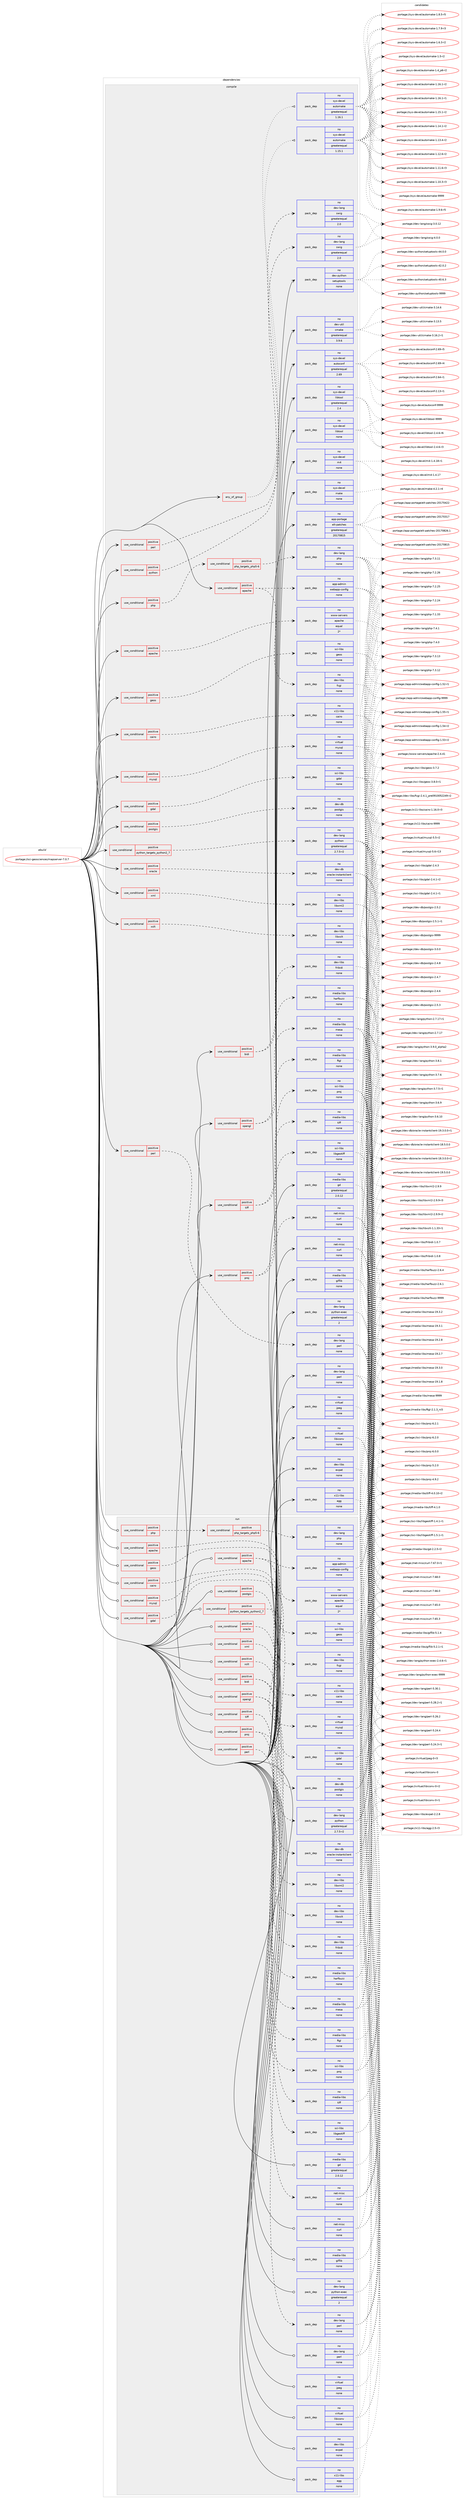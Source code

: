 digraph prolog {

# *************
# Graph options
# *************

newrank=true;
concentrate=true;
compound=true;
graph [rankdir=LR,fontname=Helvetica,fontsize=10,ranksep=1.5];#, ranksep=2.5, nodesep=0.2];
edge  [arrowhead=vee];
node  [fontname=Helvetica,fontsize=10];

# **********
# The ebuild
# **********

subgraph cluster_leftcol {
color=gray;
label=<<i>ebuild</i>>;
id [label="portage://sci-geosciences/mapserver-7.0.7", color=red, width=4, href="../sci-geosciences/mapserver-7.0.7.svg"];
}

# ****************
# The dependencies
# ****************

subgraph cluster_midcol {
color=gray;
label=<<i>dependencies</i>>;
subgraph cluster_compile {
fillcolor="#eeeeee";
style=filled;
label=<<i>compile</i>>;
subgraph any1684 {
dependency104133 [label=<<TABLE BORDER="0" CELLBORDER="1" CELLSPACING="0" CELLPADDING="4"><TR><TD CELLPADDING="10">any_of_group</TD></TR></TABLE>>, shape=none, color=red];subgraph pack82225 {
dependency104134 [label=<<TABLE BORDER="0" CELLBORDER="1" CELLSPACING="0" CELLPADDING="4" WIDTH="220"><TR><TD ROWSPAN="6" CELLPADDING="30">pack_dep</TD></TR><TR><TD WIDTH="110">no</TD></TR><TR><TD>sys-devel</TD></TR><TR><TD>automake</TD></TR><TR><TD>greaterequal</TD></TR><TR><TD>1.16.1</TD></TR></TABLE>>, shape=none, color=blue];
}
dependency104133:e -> dependency104134:w [weight=20,style="dotted",arrowhead="oinv"];
subgraph pack82226 {
dependency104135 [label=<<TABLE BORDER="0" CELLBORDER="1" CELLSPACING="0" CELLPADDING="4" WIDTH="220"><TR><TD ROWSPAN="6" CELLPADDING="30">pack_dep</TD></TR><TR><TD WIDTH="110">no</TD></TR><TR><TD>sys-devel</TD></TR><TR><TD>automake</TD></TR><TR><TD>greaterequal</TD></TR><TR><TD>1.15.1</TD></TR></TABLE>>, shape=none, color=blue];
}
dependency104133:e -> dependency104135:w [weight=20,style="dotted",arrowhead="oinv"];
}
id:e -> dependency104133:w [weight=20,style="solid",arrowhead="vee"];
subgraph cond20144 {
dependency104136 [label=<<TABLE BORDER="0" CELLBORDER="1" CELLSPACING="0" CELLPADDING="4"><TR><TD ROWSPAN="3" CELLPADDING="10">use_conditional</TD></TR><TR><TD>positive</TD></TR><TR><TD>apache</TD></TR></TABLE>>, shape=none, color=red];
subgraph pack82227 {
dependency104137 [label=<<TABLE BORDER="0" CELLBORDER="1" CELLSPACING="0" CELLPADDING="4" WIDTH="220"><TR><TD ROWSPAN="6" CELLPADDING="30">pack_dep</TD></TR><TR><TD WIDTH="110">no</TD></TR><TR><TD>dev-libs</TD></TR><TR><TD>fcgi</TD></TR><TR><TD>none</TD></TR><TR><TD></TD></TR></TABLE>>, shape=none, color=blue];
}
dependency104136:e -> dependency104137:w [weight=20,style="dashed",arrowhead="vee"];
subgraph pack82228 {
dependency104138 [label=<<TABLE BORDER="0" CELLBORDER="1" CELLSPACING="0" CELLPADDING="4" WIDTH="220"><TR><TD ROWSPAN="6" CELLPADDING="30">pack_dep</TD></TR><TR><TD WIDTH="110">no</TD></TR><TR><TD>app-admin</TD></TR><TR><TD>webapp-config</TD></TR><TR><TD>none</TD></TR><TR><TD></TD></TR></TABLE>>, shape=none, color=blue];
}
dependency104136:e -> dependency104138:w [weight=20,style="dashed",arrowhead="vee"];
}
id:e -> dependency104136:w [weight=20,style="solid",arrowhead="vee"];
subgraph cond20145 {
dependency104139 [label=<<TABLE BORDER="0" CELLBORDER="1" CELLSPACING="0" CELLPADDING="4"><TR><TD ROWSPAN="3" CELLPADDING="10">use_conditional</TD></TR><TR><TD>positive</TD></TR><TR><TD>apache</TD></TR></TABLE>>, shape=none, color=red];
subgraph pack82229 {
dependency104140 [label=<<TABLE BORDER="0" CELLBORDER="1" CELLSPACING="0" CELLPADDING="4" WIDTH="220"><TR><TD ROWSPAN="6" CELLPADDING="30">pack_dep</TD></TR><TR><TD WIDTH="110">no</TD></TR><TR><TD>www-servers</TD></TR><TR><TD>apache</TD></TR><TR><TD>equal</TD></TR><TR><TD>2*</TD></TR></TABLE>>, shape=none, color=blue];
}
dependency104139:e -> dependency104140:w [weight=20,style="dashed",arrowhead="vee"];
}
id:e -> dependency104139:w [weight=20,style="solid",arrowhead="vee"];
subgraph cond20146 {
dependency104141 [label=<<TABLE BORDER="0" CELLBORDER="1" CELLSPACING="0" CELLPADDING="4"><TR><TD ROWSPAN="3" CELLPADDING="10">use_conditional</TD></TR><TR><TD>positive</TD></TR><TR><TD>bidi</TD></TR></TABLE>>, shape=none, color=red];
subgraph pack82230 {
dependency104142 [label=<<TABLE BORDER="0" CELLBORDER="1" CELLSPACING="0" CELLPADDING="4" WIDTH="220"><TR><TD ROWSPAN="6" CELLPADDING="30">pack_dep</TD></TR><TR><TD WIDTH="110">no</TD></TR><TR><TD>dev-libs</TD></TR><TR><TD>fribidi</TD></TR><TR><TD>none</TD></TR><TR><TD></TD></TR></TABLE>>, shape=none, color=blue];
}
dependency104141:e -> dependency104142:w [weight=20,style="dashed",arrowhead="vee"];
subgraph pack82231 {
dependency104143 [label=<<TABLE BORDER="0" CELLBORDER="1" CELLSPACING="0" CELLPADDING="4" WIDTH="220"><TR><TD ROWSPAN="6" CELLPADDING="30">pack_dep</TD></TR><TR><TD WIDTH="110">no</TD></TR><TR><TD>media-libs</TD></TR><TR><TD>harfbuzz</TD></TR><TR><TD>none</TD></TR><TR><TD></TD></TR></TABLE>>, shape=none, color=blue];
}
dependency104141:e -> dependency104143:w [weight=20,style="dashed",arrowhead="vee"];
}
id:e -> dependency104141:w [weight=20,style="solid",arrowhead="vee"];
subgraph cond20147 {
dependency104144 [label=<<TABLE BORDER="0" CELLBORDER="1" CELLSPACING="0" CELLPADDING="4"><TR><TD ROWSPAN="3" CELLPADDING="10">use_conditional</TD></TR><TR><TD>positive</TD></TR><TR><TD>cairo</TD></TR></TABLE>>, shape=none, color=red];
subgraph pack82232 {
dependency104145 [label=<<TABLE BORDER="0" CELLBORDER="1" CELLSPACING="0" CELLPADDING="4" WIDTH="220"><TR><TD ROWSPAN="6" CELLPADDING="30">pack_dep</TD></TR><TR><TD WIDTH="110">no</TD></TR><TR><TD>x11-libs</TD></TR><TR><TD>cairo</TD></TR><TR><TD>none</TD></TR><TR><TD></TD></TR></TABLE>>, shape=none, color=blue];
}
dependency104144:e -> dependency104145:w [weight=20,style="dashed",arrowhead="vee"];
}
id:e -> dependency104144:w [weight=20,style="solid",arrowhead="vee"];
subgraph cond20148 {
dependency104146 [label=<<TABLE BORDER="0" CELLBORDER="1" CELLSPACING="0" CELLPADDING="4"><TR><TD ROWSPAN="3" CELLPADDING="10">use_conditional</TD></TR><TR><TD>positive</TD></TR><TR><TD>gdal</TD></TR></TABLE>>, shape=none, color=red];
subgraph pack82233 {
dependency104147 [label=<<TABLE BORDER="0" CELLBORDER="1" CELLSPACING="0" CELLPADDING="4" WIDTH="220"><TR><TD ROWSPAN="6" CELLPADDING="30">pack_dep</TD></TR><TR><TD WIDTH="110">no</TD></TR><TR><TD>sci-libs</TD></TR><TR><TD>gdal</TD></TR><TR><TD>none</TD></TR><TR><TD></TD></TR></TABLE>>, shape=none, color=blue];
}
dependency104146:e -> dependency104147:w [weight=20,style="dashed",arrowhead="vee"];
}
id:e -> dependency104146:w [weight=20,style="solid",arrowhead="vee"];
subgraph cond20149 {
dependency104148 [label=<<TABLE BORDER="0" CELLBORDER="1" CELLSPACING="0" CELLPADDING="4"><TR><TD ROWSPAN="3" CELLPADDING="10">use_conditional</TD></TR><TR><TD>positive</TD></TR><TR><TD>geos</TD></TR></TABLE>>, shape=none, color=red];
subgraph pack82234 {
dependency104149 [label=<<TABLE BORDER="0" CELLBORDER="1" CELLSPACING="0" CELLPADDING="4" WIDTH="220"><TR><TD ROWSPAN="6" CELLPADDING="30">pack_dep</TD></TR><TR><TD WIDTH="110">no</TD></TR><TR><TD>sci-libs</TD></TR><TR><TD>geos</TD></TR><TR><TD>none</TD></TR><TR><TD></TD></TR></TABLE>>, shape=none, color=blue];
}
dependency104148:e -> dependency104149:w [weight=20,style="dashed",arrowhead="vee"];
}
id:e -> dependency104148:w [weight=20,style="solid",arrowhead="vee"];
subgraph cond20150 {
dependency104150 [label=<<TABLE BORDER="0" CELLBORDER="1" CELLSPACING="0" CELLPADDING="4"><TR><TD ROWSPAN="3" CELLPADDING="10">use_conditional</TD></TR><TR><TD>positive</TD></TR><TR><TD>mysql</TD></TR></TABLE>>, shape=none, color=red];
subgraph pack82235 {
dependency104151 [label=<<TABLE BORDER="0" CELLBORDER="1" CELLSPACING="0" CELLPADDING="4" WIDTH="220"><TR><TD ROWSPAN="6" CELLPADDING="30">pack_dep</TD></TR><TR><TD WIDTH="110">no</TD></TR><TR><TD>virtual</TD></TR><TR><TD>mysql</TD></TR><TR><TD>none</TD></TR><TR><TD></TD></TR></TABLE>>, shape=none, color=blue];
}
dependency104150:e -> dependency104151:w [weight=20,style="dashed",arrowhead="vee"];
}
id:e -> dependency104150:w [weight=20,style="solid",arrowhead="vee"];
subgraph cond20151 {
dependency104152 [label=<<TABLE BORDER="0" CELLBORDER="1" CELLSPACING="0" CELLPADDING="4"><TR><TD ROWSPAN="3" CELLPADDING="10">use_conditional</TD></TR><TR><TD>positive</TD></TR><TR><TD>opengl</TD></TR></TABLE>>, shape=none, color=red];
subgraph pack82236 {
dependency104153 [label=<<TABLE BORDER="0" CELLBORDER="1" CELLSPACING="0" CELLPADDING="4" WIDTH="220"><TR><TD ROWSPAN="6" CELLPADDING="30">pack_dep</TD></TR><TR><TD WIDTH="110">no</TD></TR><TR><TD>media-libs</TD></TR><TR><TD>ftgl</TD></TR><TR><TD>none</TD></TR><TR><TD></TD></TR></TABLE>>, shape=none, color=blue];
}
dependency104152:e -> dependency104153:w [weight=20,style="dashed",arrowhead="vee"];
subgraph pack82237 {
dependency104154 [label=<<TABLE BORDER="0" CELLBORDER="1" CELLSPACING="0" CELLPADDING="4" WIDTH="220"><TR><TD ROWSPAN="6" CELLPADDING="30">pack_dep</TD></TR><TR><TD WIDTH="110">no</TD></TR><TR><TD>media-libs</TD></TR><TR><TD>mesa</TD></TR><TR><TD>none</TD></TR><TR><TD></TD></TR></TABLE>>, shape=none, color=blue];
}
dependency104152:e -> dependency104154:w [weight=20,style="dashed",arrowhead="vee"];
}
id:e -> dependency104152:w [weight=20,style="solid",arrowhead="vee"];
subgraph cond20152 {
dependency104155 [label=<<TABLE BORDER="0" CELLBORDER="1" CELLSPACING="0" CELLPADDING="4"><TR><TD ROWSPAN="3" CELLPADDING="10">use_conditional</TD></TR><TR><TD>positive</TD></TR><TR><TD>oracle</TD></TR></TABLE>>, shape=none, color=red];
subgraph pack82238 {
dependency104156 [label=<<TABLE BORDER="0" CELLBORDER="1" CELLSPACING="0" CELLPADDING="4" WIDTH="220"><TR><TD ROWSPAN="6" CELLPADDING="30">pack_dep</TD></TR><TR><TD WIDTH="110">no</TD></TR><TR><TD>dev-db</TD></TR><TR><TD>oracle-instantclient</TD></TR><TR><TD>none</TD></TR><TR><TD></TD></TR></TABLE>>, shape=none, color=blue];
}
dependency104155:e -> dependency104156:w [weight=20,style="dashed",arrowhead="vee"];
}
id:e -> dependency104155:w [weight=20,style="solid",arrowhead="vee"];
subgraph cond20153 {
dependency104157 [label=<<TABLE BORDER="0" CELLBORDER="1" CELLSPACING="0" CELLPADDING="4"><TR><TD ROWSPAN="3" CELLPADDING="10">use_conditional</TD></TR><TR><TD>positive</TD></TR><TR><TD>perl</TD></TR></TABLE>>, shape=none, color=red];
subgraph pack82239 {
dependency104158 [label=<<TABLE BORDER="0" CELLBORDER="1" CELLSPACING="0" CELLPADDING="4" WIDTH="220"><TR><TD ROWSPAN="6" CELLPADDING="30">pack_dep</TD></TR><TR><TD WIDTH="110">no</TD></TR><TR><TD>dev-lang</TD></TR><TR><TD>perl</TD></TR><TR><TD>none</TD></TR><TR><TD></TD></TR></TABLE>>, shape=none, color=blue];
}
dependency104157:e -> dependency104158:w [weight=20,style="dashed",arrowhead="vee"];
}
id:e -> dependency104157:w [weight=20,style="solid",arrowhead="vee"];
subgraph cond20154 {
dependency104159 [label=<<TABLE BORDER="0" CELLBORDER="1" CELLSPACING="0" CELLPADDING="4"><TR><TD ROWSPAN="3" CELLPADDING="10">use_conditional</TD></TR><TR><TD>positive</TD></TR><TR><TD>perl</TD></TR></TABLE>>, shape=none, color=red];
subgraph pack82240 {
dependency104160 [label=<<TABLE BORDER="0" CELLBORDER="1" CELLSPACING="0" CELLPADDING="4" WIDTH="220"><TR><TD ROWSPAN="6" CELLPADDING="30">pack_dep</TD></TR><TR><TD WIDTH="110">no</TD></TR><TR><TD>dev-lang</TD></TR><TR><TD>swig</TD></TR><TR><TD>greaterequal</TD></TR><TR><TD>2.0</TD></TR></TABLE>>, shape=none, color=blue];
}
dependency104159:e -> dependency104160:w [weight=20,style="dashed",arrowhead="vee"];
}
id:e -> dependency104159:w [weight=20,style="solid",arrowhead="vee"];
subgraph cond20155 {
dependency104161 [label=<<TABLE BORDER="0" CELLBORDER="1" CELLSPACING="0" CELLPADDING="4"><TR><TD ROWSPAN="3" CELLPADDING="10">use_conditional</TD></TR><TR><TD>positive</TD></TR><TR><TD>php</TD></TR></TABLE>>, shape=none, color=red];
subgraph cond20156 {
dependency104162 [label=<<TABLE BORDER="0" CELLBORDER="1" CELLSPACING="0" CELLPADDING="4"><TR><TD ROWSPAN="3" CELLPADDING="10">use_conditional</TD></TR><TR><TD>positive</TD></TR><TR><TD>php_targets_php5-6</TD></TR></TABLE>>, shape=none, color=red];
subgraph pack82241 {
dependency104163 [label=<<TABLE BORDER="0" CELLBORDER="1" CELLSPACING="0" CELLPADDING="4" WIDTH="220"><TR><TD ROWSPAN="6" CELLPADDING="30">pack_dep</TD></TR><TR><TD WIDTH="110">no</TD></TR><TR><TD>dev-lang</TD></TR><TR><TD>php</TD></TR><TR><TD>none</TD></TR><TR><TD></TD></TR></TABLE>>, shape=none, color=blue];
}
dependency104162:e -> dependency104163:w [weight=20,style="dashed",arrowhead="vee"];
}
dependency104161:e -> dependency104162:w [weight=20,style="dashed",arrowhead="vee"];
}
id:e -> dependency104161:w [weight=20,style="solid",arrowhead="vee"];
subgraph cond20157 {
dependency104164 [label=<<TABLE BORDER="0" CELLBORDER="1" CELLSPACING="0" CELLPADDING="4"><TR><TD ROWSPAN="3" CELLPADDING="10">use_conditional</TD></TR><TR><TD>positive</TD></TR><TR><TD>postgis</TD></TR></TABLE>>, shape=none, color=red];
subgraph pack82242 {
dependency104165 [label=<<TABLE BORDER="0" CELLBORDER="1" CELLSPACING="0" CELLPADDING="4" WIDTH="220"><TR><TD ROWSPAN="6" CELLPADDING="30">pack_dep</TD></TR><TR><TD WIDTH="110">no</TD></TR><TR><TD>dev-db</TD></TR><TR><TD>postgis</TD></TR><TR><TD>none</TD></TR><TR><TD></TD></TR></TABLE>>, shape=none, color=blue];
}
dependency104164:e -> dependency104165:w [weight=20,style="dashed",arrowhead="vee"];
}
id:e -> dependency104164:w [weight=20,style="solid",arrowhead="vee"];
subgraph cond20158 {
dependency104166 [label=<<TABLE BORDER="0" CELLBORDER="1" CELLSPACING="0" CELLPADDING="4"><TR><TD ROWSPAN="3" CELLPADDING="10">use_conditional</TD></TR><TR><TD>positive</TD></TR><TR><TD>proj</TD></TR></TABLE>>, shape=none, color=red];
subgraph pack82243 {
dependency104167 [label=<<TABLE BORDER="0" CELLBORDER="1" CELLSPACING="0" CELLPADDING="4" WIDTH="220"><TR><TD ROWSPAN="6" CELLPADDING="30">pack_dep</TD></TR><TR><TD WIDTH="110">no</TD></TR><TR><TD>sci-libs</TD></TR><TR><TD>proj</TD></TR><TR><TD>none</TD></TR><TR><TD></TD></TR></TABLE>>, shape=none, color=blue];
}
dependency104166:e -> dependency104167:w [weight=20,style="dashed",arrowhead="vee"];
subgraph pack82244 {
dependency104168 [label=<<TABLE BORDER="0" CELLBORDER="1" CELLSPACING="0" CELLPADDING="4" WIDTH="220"><TR><TD ROWSPAN="6" CELLPADDING="30">pack_dep</TD></TR><TR><TD WIDTH="110">no</TD></TR><TR><TD>net-misc</TD></TR><TR><TD>curl</TD></TR><TR><TD>none</TD></TR><TR><TD></TD></TR></TABLE>>, shape=none, color=blue];
}
dependency104166:e -> dependency104168:w [weight=20,style="dashed",arrowhead="vee"];
}
id:e -> dependency104166:w [weight=20,style="solid",arrowhead="vee"];
subgraph cond20159 {
dependency104169 [label=<<TABLE BORDER="0" CELLBORDER="1" CELLSPACING="0" CELLPADDING="4"><TR><TD ROWSPAN="3" CELLPADDING="10">use_conditional</TD></TR><TR><TD>positive</TD></TR><TR><TD>python</TD></TR></TABLE>>, shape=none, color=red];
subgraph pack82245 {
dependency104170 [label=<<TABLE BORDER="0" CELLBORDER="1" CELLSPACING="0" CELLPADDING="4" WIDTH="220"><TR><TD ROWSPAN="6" CELLPADDING="30">pack_dep</TD></TR><TR><TD WIDTH="110">no</TD></TR><TR><TD>dev-lang</TD></TR><TR><TD>swig</TD></TR><TR><TD>greaterequal</TD></TR><TR><TD>2.0</TD></TR></TABLE>>, shape=none, color=blue];
}
dependency104169:e -> dependency104170:w [weight=20,style="dashed",arrowhead="vee"];
}
id:e -> dependency104169:w [weight=20,style="solid",arrowhead="vee"];
subgraph cond20160 {
dependency104171 [label=<<TABLE BORDER="0" CELLBORDER="1" CELLSPACING="0" CELLPADDING="4"><TR><TD ROWSPAN="3" CELLPADDING="10">use_conditional</TD></TR><TR><TD>positive</TD></TR><TR><TD>python_targets_python2_7</TD></TR></TABLE>>, shape=none, color=red];
subgraph pack82246 {
dependency104172 [label=<<TABLE BORDER="0" CELLBORDER="1" CELLSPACING="0" CELLPADDING="4" WIDTH="220"><TR><TD ROWSPAN="6" CELLPADDING="30">pack_dep</TD></TR><TR><TD WIDTH="110">no</TD></TR><TR><TD>dev-lang</TD></TR><TR><TD>python</TD></TR><TR><TD>greaterequal</TD></TR><TR><TD>2.7.5-r2</TD></TR></TABLE>>, shape=none, color=blue];
}
dependency104171:e -> dependency104172:w [weight=20,style="dashed",arrowhead="vee"];
}
id:e -> dependency104171:w [weight=20,style="solid",arrowhead="vee"];
subgraph cond20161 {
dependency104173 [label=<<TABLE BORDER="0" CELLBORDER="1" CELLSPACING="0" CELLPADDING="4"><TR><TD ROWSPAN="3" CELLPADDING="10">use_conditional</TD></TR><TR><TD>positive</TD></TR><TR><TD>tiff</TD></TR></TABLE>>, shape=none, color=red];
subgraph pack82247 {
dependency104174 [label=<<TABLE BORDER="0" CELLBORDER="1" CELLSPACING="0" CELLPADDING="4" WIDTH="220"><TR><TD ROWSPAN="6" CELLPADDING="30">pack_dep</TD></TR><TR><TD WIDTH="110">no</TD></TR><TR><TD>media-libs</TD></TR><TR><TD>tiff</TD></TR><TR><TD>none</TD></TR><TR><TD></TD></TR></TABLE>>, shape=none, color=blue];
}
dependency104173:e -> dependency104174:w [weight=20,style="dashed",arrowhead="vee"];
subgraph pack82248 {
dependency104175 [label=<<TABLE BORDER="0" CELLBORDER="1" CELLSPACING="0" CELLPADDING="4" WIDTH="220"><TR><TD ROWSPAN="6" CELLPADDING="30">pack_dep</TD></TR><TR><TD WIDTH="110">no</TD></TR><TR><TD>sci-libs</TD></TR><TR><TD>libgeotiff</TD></TR><TR><TD>none</TD></TR><TR><TD></TD></TR></TABLE>>, shape=none, color=blue];
}
dependency104173:e -> dependency104175:w [weight=20,style="dashed",arrowhead="vee"];
}
id:e -> dependency104173:w [weight=20,style="solid",arrowhead="vee"];
subgraph cond20162 {
dependency104176 [label=<<TABLE BORDER="0" CELLBORDER="1" CELLSPACING="0" CELLPADDING="4"><TR><TD ROWSPAN="3" CELLPADDING="10">use_conditional</TD></TR><TR><TD>positive</TD></TR><TR><TD>xml</TD></TR></TABLE>>, shape=none, color=red];
subgraph pack82249 {
dependency104177 [label=<<TABLE BORDER="0" CELLBORDER="1" CELLSPACING="0" CELLPADDING="4" WIDTH="220"><TR><TD ROWSPAN="6" CELLPADDING="30">pack_dep</TD></TR><TR><TD WIDTH="110">no</TD></TR><TR><TD>dev-libs</TD></TR><TR><TD>libxml2</TD></TR><TR><TD>none</TD></TR><TR><TD></TD></TR></TABLE>>, shape=none, color=blue];
}
dependency104176:e -> dependency104177:w [weight=20,style="dashed",arrowhead="vee"];
}
id:e -> dependency104176:w [weight=20,style="solid",arrowhead="vee"];
subgraph cond20163 {
dependency104178 [label=<<TABLE BORDER="0" CELLBORDER="1" CELLSPACING="0" CELLPADDING="4"><TR><TD ROWSPAN="3" CELLPADDING="10">use_conditional</TD></TR><TR><TD>positive</TD></TR><TR><TD>xslt</TD></TR></TABLE>>, shape=none, color=red];
subgraph pack82250 {
dependency104179 [label=<<TABLE BORDER="0" CELLBORDER="1" CELLSPACING="0" CELLPADDING="4" WIDTH="220"><TR><TD ROWSPAN="6" CELLPADDING="30">pack_dep</TD></TR><TR><TD WIDTH="110">no</TD></TR><TR><TD>dev-libs</TD></TR><TR><TD>libxslt</TD></TR><TR><TD>none</TD></TR><TR><TD></TD></TR></TABLE>>, shape=none, color=blue];
}
dependency104178:e -> dependency104179:w [weight=20,style="dashed",arrowhead="vee"];
}
id:e -> dependency104178:w [weight=20,style="solid",arrowhead="vee"];
subgraph pack82251 {
dependency104180 [label=<<TABLE BORDER="0" CELLBORDER="1" CELLSPACING="0" CELLPADDING="4" WIDTH="220"><TR><TD ROWSPAN="6" CELLPADDING="30">pack_dep</TD></TR><TR><TD WIDTH="110">no</TD></TR><TR><TD>app-portage</TD></TR><TR><TD>elt-patches</TD></TR><TR><TD>greaterequal</TD></TR><TR><TD>20170815</TD></TR></TABLE>>, shape=none, color=blue];
}
id:e -> dependency104180:w [weight=20,style="solid",arrowhead="vee"];
subgraph pack82252 {
dependency104181 [label=<<TABLE BORDER="0" CELLBORDER="1" CELLSPACING="0" CELLPADDING="4" WIDTH="220"><TR><TD ROWSPAN="6" CELLPADDING="30">pack_dep</TD></TR><TR><TD WIDTH="110">no</TD></TR><TR><TD>dev-lang</TD></TR><TR><TD>perl</TD></TR><TR><TD>none</TD></TR><TR><TD></TD></TR></TABLE>>, shape=none, color=blue];
}
id:e -> dependency104181:w [weight=20,style="solid",arrowhead="vee"];
subgraph pack82253 {
dependency104182 [label=<<TABLE BORDER="0" CELLBORDER="1" CELLSPACING="0" CELLPADDING="4" WIDTH="220"><TR><TD ROWSPAN="6" CELLPADDING="30">pack_dep</TD></TR><TR><TD WIDTH="110">no</TD></TR><TR><TD>dev-lang</TD></TR><TR><TD>python-exec</TD></TR><TR><TD>greaterequal</TD></TR><TR><TD>2</TD></TR></TABLE>>, shape=none, color=blue];
}
id:e -> dependency104182:w [weight=20,style="solid",arrowhead="vee"];
subgraph pack82254 {
dependency104183 [label=<<TABLE BORDER="0" CELLBORDER="1" CELLSPACING="0" CELLPADDING="4" WIDTH="220"><TR><TD ROWSPAN="6" CELLPADDING="30">pack_dep</TD></TR><TR><TD WIDTH="110">no</TD></TR><TR><TD>dev-libs</TD></TR><TR><TD>expat</TD></TR><TR><TD>none</TD></TR><TR><TD></TD></TR></TABLE>>, shape=none, color=blue];
}
id:e -> dependency104183:w [weight=20,style="solid",arrowhead="vee"];
subgraph pack82255 {
dependency104184 [label=<<TABLE BORDER="0" CELLBORDER="1" CELLSPACING="0" CELLPADDING="4" WIDTH="220"><TR><TD ROWSPAN="6" CELLPADDING="30">pack_dep</TD></TR><TR><TD WIDTH="110">no</TD></TR><TR><TD>dev-python</TD></TR><TR><TD>setuptools</TD></TR><TR><TD>none</TD></TR><TR><TD></TD></TR></TABLE>>, shape=none, color=blue];
}
id:e -> dependency104184:w [weight=20,style="solid",arrowhead="vee"];
subgraph pack82256 {
dependency104185 [label=<<TABLE BORDER="0" CELLBORDER="1" CELLSPACING="0" CELLPADDING="4" WIDTH="220"><TR><TD ROWSPAN="6" CELLPADDING="30">pack_dep</TD></TR><TR><TD WIDTH="110">no</TD></TR><TR><TD>dev-util</TD></TR><TR><TD>cmake</TD></TR><TR><TD>greaterequal</TD></TR><TR><TD>3.9.6</TD></TR></TABLE>>, shape=none, color=blue];
}
id:e -> dependency104185:w [weight=20,style="solid",arrowhead="vee"];
subgraph pack82257 {
dependency104186 [label=<<TABLE BORDER="0" CELLBORDER="1" CELLSPACING="0" CELLPADDING="4" WIDTH="220"><TR><TD ROWSPAN="6" CELLPADDING="30">pack_dep</TD></TR><TR><TD WIDTH="110">no</TD></TR><TR><TD>media-libs</TD></TR><TR><TD>gd</TD></TR><TR><TD>greaterequal</TD></TR><TR><TD>2.0.12</TD></TR></TABLE>>, shape=none, color=blue];
}
id:e -> dependency104186:w [weight=20,style="solid",arrowhead="vee"];
subgraph pack82258 {
dependency104187 [label=<<TABLE BORDER="0" CELLBORDER="1" CELLSPACING="0" CELLPADDING="4" WIDTH="220"><TR><TD ROWSPAN="6" CELLPADDING="30">pack_dep</TD></TR><TR><TD WIDTH="110">no</TD></TR><TR><TD>media-libs</TD></TR><TR><TD>giflib</TD></TR><TR><TD>none</TD></TR><TR><TD></TD></TR></TABLE>>, shape=none, color=blue];
}
id:e -> dependency104187:w [weight=20,style="solid",arrowhead="vee"];
subgraph pack82259 {
dependency104188 [label=<<TABLE BORDER="0" CELLBORDER="1" CELLSPACING="0" CELLPADDING="4" WIDTH="220"><TR><TD ROWSPAN="6" CELLPADDING="30">pack_dep</TD></TR><TR><TD WIDTH="110">no</TD></TR><TR><TD>net-misc</TD></TR><TR><TD>curl</TD></TR><TR><TD>none</TD></TR><TR><TD></TD></TR></TABLE>>, shape=none, color=blue];
}
id:e -> dependency104188:w [weight=20,style="solid",arrowhead="vee"];
subgraph pack82260 {
dependency104189 [label=<<TABLE BORDER="0" CELLBORDER="1" CELLSPACING="0" CELLPADDING="4" WIDTH="220"><TR><TD ROWSPAN="6" CELLPADDING="30">pack_dep</TD></TR><TR><TD WIDTH="110">no</TD></TR><TR><TD>sys-devel</TD></TR><TR><TD>autoconf</TD></TR><TR><TD>greaterequal</TD></TR><TR><TD>2.69</TD></TR></TABLE>>, shape=none, color=blue];
}
id:e -> dependency104189:w [weight=20,style="solid",arrowhead="vee"];
subgraph pack82261 {
dependency104190 [label=<<TABLE BORDER="0" CELLBORDER="1" CELLSPACING="0" CELLPADDING="4" WIDTH="220"><TR><TD ROWSPAN="6" CELLPADDING="30">pack_dep</TD></TR><TR><TD WIDTH="110">no</TD></TR><TR><TD>sys-devel</TD></TR><TR><TD>libtool</TD></TR><TR><TD>greaterequal</TD></TR><TR><TD>2.4</TD></TR></TABLE>>, shape=none, color=blue];
}
id:e -> dependency104190:w [weight=20,style="solid",arrowhead="vee"];
subgraph pack82262 {
dependency104191 [label=<<TABLE BORDER="0" CELLBORDER="1" CELLSPACING="0" CELLPADDING="4" WIDTH="220"><TR><TD ROWSPAN="6" CELLPADDING="30">pack_dep</TD></TR><TR><TD WIDTH="110">no</TD></TR><TR><TD>sys-devel</TD></TR><TR><TD>libtool</TD></TR><TR><TD>none</TD></TR><TR><TD></TD></TR></TABLE>>, shape=none, color=blue];
}
id:e -> dependency104191:w [weight=20,style="solid",arrowhead="vee"];
subgraph pack82263 {
dependency104192 [label=<<TABLE BORDER="0" CELLBORDER="1" CELLSPACING="0" CELLPADDING="4" WIDTH="220"><TR><TD ROWSPAN="6" CELLPADDING="30">pack_dep</TD></TR><TR><TD WIDTH="110">no</TD></TR><TR><TD>sys-devel</TD></TR><TR><TD>m4</TD></TR><TR><TD>none</TD></TR><TR><TD></TD></TR></TABLE>>, shape=none, color=blue];
}
id:e -> dependency104192:w [weight=20,style="solid",arrowhead="vee"];
subgraph pack82264 {
dependency104193 [label=<<TABLE BORDER="0" CELLBORDER="1" CELLSPACING="0" CELLPADDING="4" WIDTH="220"><TR><TD ROWSPAN="6" CELLPADDING="30">pack_dep</TD></TR><TR><TD WIDTH="110">no</TD></TR><TR><TD>sys-devel</TD></TR><TR><TD>make</TD></TR><TR><TD>none</TD></TR><TR><TD></TD></TR></TABLE>>, shape=none, color=blue];
}
id:e -> dependency104193:w [weight=20,style="solid",arrowhead="vee"];
subgraph pack82265 {
dependency104194 [label=<<TABLE BORDER="0" CELLBORDER="1" CELLSPACING="0" CELLPADDING="4" WIDTH="220"><TR><TD ROWSPAN="6" CELLPADDING="30">pack_dep</TD></TR><TR><TD WIDTH="110">no</TD></TR><TR><TD>virtual</TD></TR><TR><TD>jpeg</TD></TR><TR><TD>none</TD></TR><TR><TD></TD></TR></TABLE>>, shape=none, color=blue];
}
id:e -> dependency104194:w [weight=20,style="solid",arrowhead="vee"];
subgraph pack82266 {
dependency104195 [label=<<TABLE BORDER="0" CELLBORDER="1" CELLSPACING="0" CELLPADDING="4" WIDTH="220"><TR><TD ROWSPAN="6" CELLPADDING="30">pack_dep</TD></TR><TR><TD WIDTH="110">no</TD></TR><TR><TD>virtual</TD></TR><TR><TD>libiconv</TD></TR><TR><TD>none</TD></TR><TR><TD></TD></TR></TABLE>>, shape=none, color=blue];
}
id:e -> dependency104195:w [weight=20,style="solid",arrowhead="vee"];
subgraph pack82267 {
dependency104196 [label=<<TABLE BORDER="0" CELLBORDER="1" CELLSPACING="0" CELLPADDING="4" WIDTH="220"><TR><TD ROWSPAN="6" CELLPADDING="30">pack_dep</TD></TR><TR><TD WIDTH="110">no</TD></TR><TR><TD>x11-libs</TD></TR><TR><TD>agg</TD></TR><TR><TD>none</TD></TR><TR><TD></TD></TR></TABLE>>, shape=none, color=blue];
}
id:e -> dependency104196:w [weight=20,style="solid",arrowhead="vee"];
}
subgraph cluster_compileandrun {
fillcolor="#eeeeee";
style=filled;
label=<<i>compile and run</i>>;
}
subgraph cluster_run {
fillcolor="#eeeeee";
style=filled;
label=<<i>run</i>>;
subgraph cond20164 {
dependency104197 [label=<<TABLE BORDER="0" CELLBORDER="1" CELLSPACING="0" CELLPADDING="4"><TR><TD ROWSPAN="3" CELLPADDING="10">use_conditional</TD></TR><TR><TD>positive</TD></TR><TR><TD>apache</TD></TR></TABLE>>, shape=none, color=red];
subgraph pack82268 {
dependency104198 [label=<<TABLE BORDER="0" CELLBORDER="1" CELLSPACING="0" CELLPADDING="4" WIDTH="220"><TR><TD ROWSPAN="6" CELLPADDING="30">pack_dep</TD></TR><TR><TD WIDTH="110">no</TD></TR><TR><TD>dev-libs</TD></TR><TR><TD>fcgi</TD></TR><TR><TD>none</TD></TR><TR><TD></TD></TR></TABLE>>, shape=none, color=blue];
}
dependency104197:e -> dependency104198:w [weight=20,style="dashed",arrowhead="vee"];
subgraph pack82269 {
dependency104199 [label=<<TABLE BORDER="0" CELLBORDER="1" CELLSPACING="0" CELLPADDING="4" WIDTH="220"><TR><TD ROWSPAN="6" CELLPADDING="30">pack_dep</TD></TR><TR><TD WIDTH="110">no</TD></TR><TR><TD>app-admin</TD></TR><TR><TD>webapp-config</TD></TR><TR><TD>none</TD></TR><TR><TD></TD></TR></TABLE>>, shape=none, color=blue];
}
dependency104197:e -> dependency104199:w [weight=20,style="dashed",arrowhead="vee"];
}
id:e -> dependency104197:w [weight=20,style="solid",arrowhead="odot"];
subgraph cond20165 {
dependency104200 [label=<<TABLE BORDER="0" CELLBORDER="1" CELLSPACING="0" CELLPADDING="4"><TR><TD ROWSPAN="3" CELLPADDING="10">use_conditional</TD></TR><TR><TD>positive</TD></TR><TR><TD>apache</TD></TR></TABLE>>, shape=none, color=red];
subgraph pack82270 {
dependency104201 [label=<<TABLE BORDER="0" CELLBORDER="1" CELLSPACING="0" CELLPADDING="4" WIDTH="220"><TR><TD ROWSPAN="6" CELLPADDING="30">pack_dep</TD></TR><TR><TD WIDTH="110">no</TD></TR><TR><TD>www-servers</TD></TR><TR><TD>apache</TD></TR><TR><TD>equal</TD></TR><TR><TD>2*</TD></TR></TABLE>>, shape=none, color=blue];
}
dependency104200:e -> dependency104201:w [weight=20,style="dashed",arrowhead="vee"];
}
id:e -> dependency104200:w [weight=20,style="solid",arrowhead="odot"];
subgraph cond20166 {
dependency104202 [label=<<TABLE BORDER="0" CELLBORDER="1" CELLSPACING="0" CELLPADDING="4"><TR><TD ROWSPAN="3" CELLPADDING="10">use_conditional</TD></TR><TR><TD>positive</TD></TR><TR><TD>bidi</TD></TR></TABLE>>, shape=none, color=red];
subgraph pack82271 {
dependency104203 [label=<<TABLE BORDER="0" CELLBORDER="1" CELLSPACING="0" CELLPADDING="4" WIDTH="220"><TR><TD ROWSPAN="6" CELLPADDING="30">pack_dep</TD></TR><TR><TD WIDTH="110">no</TD></TR><TR><TD>dev-libs</TD></TR><TR><TD>fribidi</TD></TR><TR><TD>none</TD></TR><TR><TD></TD></TR></TABLE>>, shape=none, color=blue];
}
dependency104202:e -> dependency104203:w [weight=20,style="dashed",arrowhead="vee"];
subgraph pack82272 {
dependency104204 [label=<<TABLE BORDER="0" CELLBORDER="1" CELLSPACING="0" CELLPADDING="4" WIDTH="220"><TR><TD ROWSPAN="6" CELLPADDING="30">pack_dep</TD></TR><TR><TD WIDTH="110">no</TD></TR><TR><TD>media-libs</TD></TR><TR><TD>harfbuzz</TD></TR><TR><TD>none</TD></TR><TR><TD></TD></TR></TABLE>>, shape=none, color=blue];
}
dependency104202:e -> dependency104204:w [weight=20,style="dashed",arrowhead="vee"];
}
id:e -> dependency104202:w [weight=20,style="solid",arrowhead="odot"];
subgraph cond20167 {
dependency104205 [label=<<TABLE BORDER="0" CELLBORDER="1" CELLSPACING="0" CELLPADDING="4"><TR><TD ROWSPAN="3" CELLPADDING="10">use_conditional</TD></TR><TR><TD>positive</TD></TR><TR><TD>cairo</TD></TR></TABLE>>, shape=none, color=red];
subgraph pack82273 {
dependency104206 [label=<<TABLE BORDER="0" CELLBORDER="1" CELLSPACING="0" CELLPADDING="4" WIDTH="220"><TR><TD ROWSPAN="6" CELLPADDING="30">pack_dep</TD></TR><TR><TD WIDTH="110">no</TD></TR><TR><TD>x11-libs</TD></TR><TR><TD>cairo</TD></TR><TR><TD>none</TD></TR><TR><TD></TD></TR></TABLE>>, shape=none, color=blue];
}
dependency104205:e -> dependency104206:w [weight=20,style="dashed",arrowhead="vee"];
}
id:e -> dependency104205:w [weight=20,style="solid",arrowhead="odot"];
subgraph cond20168 {
dependency104207 [label=<<TABLE BORDER="0" CELLBORDER="1" CELLSPACING="0" CELLPADDING="4"><TR><TD ROWSPAN="3" CELLPADDING="10">use_conditional</TD></TR><TR><TD>positive</TD></TR><TR><TD>gdal</TD></TR></TABLE>>, shape=none, color=red];
subgraph pack82274 {
dependency104208 [label=<<TABLE BORDER="0" CELLBORDER="1" CELLSPACING="0" CELLPADDING="4" WIDTH="220"><TR><TD ROWSPAN="6" CELLPADDING="30">pack_dep</TD></TR><TR><TD WIDTH="110">no</TD></TR><TR><TD>sci-libs</TD></TR><TR><TD>gdal</TD></TR><TR><TD>none</TD></TR><TR><TD></TD></TR></TABLE>>, shape=none, color=blue];
}
dependency104207:e -> dependency104208:w [weight=20,style="dashed",arrowhead="vee"];
}
id:e -> dependency104207:w [weight=20,style="solid",arrowhead="odot"];
subgraph cond20169 {
dependency104209 [label=<<TABLE BORDER="0" CELLBORDER="1" CELLSPACING="0" CELLPADDING="4"><TR><TD ROWSPAN="3" CELLPADDING="10">use_conditional</TD></TR><TR><TD>positive</TD></TR><TR><TD>geos</TD></TR></TABLE>>, shape=none, color=red];
subgraph pack82275 {
dependency104210 [label=<<TABLE BORDER="0" CELLBORDER="1" CELLSPACING="0" CELLPADDING="4" WIDTH="220"><TR><TD ROWSPAN="6" CELLPADDING="30">pack_dep</TD></TR><TR><TD WIDTH="110">no</TD></TR><TR><TD>sci-libs</TD></TR><TR><TD>geos</TD></TR><TR><TD>none</TD></TR><TR><TD></TD></TR></TABLE>>, shape=none, color=blue];
}
dependency104209:e -> dependency104210:w [weight=20,style="dashed",arrowhead="vee"];
}
id:e -> dependency104209:w [weight=20,style="solid",arrowhead="odot"];
subgraph cond20170 {
dependency104211 [label=<<TABLE BORDER="0" CELLBORDER="1" CELLSPACING="0" CELLPADDING="4"><TR><TD ROWSPAN="3" CELLPADDING="10">use_conditional</TD></TR><TR><TD>positive</TD></TR><TR><TD>mysql</TD></TR></TABLE>>, shape=none, color=red];
subgraph pack82276 {
dependency104212 [label=<<TABLE BORDER="0" CELLBORDER="1" CELLSPACING="0" CELLPADDING="4" WIDTH="220"><TR><TD ROWSPAN="6" CELLPADDING="30">pack_dep</TD></TR><TR><TD WIDTH="110">no</TD></TR><TR><TD>virtual</TD></TR><TR><TD>mysql</TD></TR><TR><TD>none</TD></TR><TR><TD></TD></TR></TABLE>>, shape=none, color=blue];
}
dependency104211:e -> dependency104212:w [weight=20,style="dashed",arrowhead="vee"];
}
id:e -> dependency104211:w [weight=20,style="solid",arrowhead="odot"];
subgraph cond20171 {
dependency104213 [label=<<TABLE BORDER="0" CELLBORDER="1" CELLSPACING="0" CELLPADDING="4"><TR><TD ROWSPAN="3" CELLPADDING="10">use_conditional</TD></TR><TR><TD>positive</TD></TR><TR><TD>opengl</TD></TR></TABLE>>, shape=none, color=red];
subgraph pack82277 {
dependency104214 [label=<<TABLE BORDER="0" CELLBORDER="1" CELLSPACING="0" CELLPADDING="4" WIDTH="220"><TR><TD ROWSPAN="6" CELLPADDING="30">pack_dep</TD></TR><TR><TD WIDTH="110">no</TD></TR><TR><TD>media-libs</TD></TR><TR><TD>ftgl</TD></TR><TR><TD>none</TD></TR><TR><TD></TD></TR></TABLE>>, shape=none, color=blue];
}
dependency104213:e -> dependency104214:w [weight=20,style="dashed",arrowhead="vee"];
subgraph pack82278 {
dependency104215 [label=<<TABLE BORDER="0" CELLBORDER="1" CELLSPACING="0" CELLPADDING="4" WIDTH="220"><TR><TD ROWSPAN="6" CELLPADDING="30">pack_dep</TD></TR><TR><TD WIDTH="110">no</TD></TR><TR><TD>media-libs</TD></TR><TR><TD>mesa</TD></TR><TR><TD>none</TD></TR><TR><TD></TD></TR></TABLE>>, shape=none, color=blue];
}
dependency104213:e -> dependency104215:w [weight=20,style="dashed",arrowhead="vee"];
}
id:e -> dependency104213:w [weight=20,style="solid",arrowhead="odot"];
subgraph cond20172 {
dependency104216 [label=<<TABLE BORDER="0" CELLBORDER="1" CELLSPACING="0" CELLPADDING="4"><TR><TD ROWSPAN="3" CELLPADDING="10">use_conditional</TD></TR><TR><TD>positive</TD></TR><TR><TD>oracle</TD></TR></TABLE>>, shape=none, color=red];
subgraph pack82279 {
dependency104217 [label=<<TABLE BORDER="0" CELLBORDER="1" CELLSPACING="0" CELLPADDING="4" WIDTH="220"><TR><TD ROWSPAN="6" CELLPADDING="30">pack_dep</TD></TR><TR><TD WIDTH="110">no</TD></TR><TR><TD>dev-db</TD></TR><TR><TD>oracle-instantclient</TD></TR><TR><TD>none</TD></TR><TR><TD></TD></TR></TABLE>>, shape=none, color=blue];
}
dependency104216:e -> dependency104217:w [weight=20,style="dashed",arrowhead="vee"];
}
id:e -> dependency104216:w [weight=20,style="solid",arrowhead="odot"];
subgraph cond20173 {
dependency104218 [label=<<TABLE BORDER="0" CELLBORDER="1" CELLSPACING="0" CELLPADDING="4"><TR><TD ROWSPAN="3" CELLPADDING="10">use_conditional</TD></TR><TR><TD>positive</TD></TR><TR><TD>perl</TD></TR></TABLE>>, shape=none, color=red];
subgraph pack82280 {
dependency104219 [label=<<TABLE BORDER="0" CELLBORDER="1" CELLSPACING="0" CELLPADDING="4" WIDTH="220"><TR><TD ROWSPAN="6" CELLPADDING="30">pack_dep</TD></TR><TR><TD WIDTH="110">no</TD></TR><TR><TD>dev-lang</TD></TR><TR><TD>perl</TD></TR><TR><TD>none</TD></TR><TR><TD></TD></TR></TABLE>>, shape=none, color=blue];
}
dependency104218:e -> dependency104219:w [weight=20,style="dashed",arrowhead="vee"];
}
id:e -> dependency104218:w [weight=20,style="solid",arrowhead="odot"];
subgraph cond20174 {
dependency104220 [label=<<TABLE BORDER="0" CELLBORDER="1" CELLSPACING="0" CELLPADDING="4"><TR><TD ROWSPAN="3" CELLPADDING="10">use_conditional</TD></TR><TR><TD>positive</TD></TR><TR><TD>php</TD></TR></TABLE>>, shape=none, color=red];
subgraph cond20175 {
dependency104221 [label=<<TABLE BORDER="0" CELLBORDER="1" CELLSPACING="0" CELLPADDING="4"><TR><TD ROWSPAN="3" CELLPADDING="10">use_conditional</TD></TR><TR><TD>positive</TD></TR><TR><TD>php_targets_php5-6</TD></TR></TABLE>>, shape=none, color=red];
subgraph pack82281 {
dependency104222 [label=<<TABLE BORDER="0" CELLBORDER="1" CELLSPACING="0" CELLPADDING="4" WIDTH="220"><TR><TD ROWSPAN="6" CELLPADDING="30">pack_dep</TD></TR><TR><TD WIDTH="110">no</TD></TR><TR><TD>dev-lang</TD></TR><TR><TD>php</TD></TR><TR><TD>none</TD></TR><TR><TD></TD></TR></TABLE>>, shape=none, color=blue];
}
dependency104221:e -> dependency104222:w [weight=20,style="dashed",arrowhead="vee"];
}
dependency104220:e -> dependency104221:w [weight=20,style="dashed",arrowhead="vee"];
}
id:e -> dependency104220:w [weight=20,style="solid",arrowhead="odot"];
subgraph cond20176 {
dependency104223 [label=<<TABLE BORDER="0" CELLBORDER="1" CELLSPACING="0" CELLPADDING="4"><TR><TD ROWSPAN="3" CELLPADDING="10">use_conditional</TD></TR><TR><TD>positive</TD></TR><TR><TD>postgis</TD></TR></TABLE>>, shape=none, color=red];
subgraph pack82282 {
dependency104224 [label=<<TABLE BORDER="0" CELLBORDER="1" CELLSPACING="0" CELLPADDING="4" WIDTH="220"><TR><TD ROWSPAN="6" CELLPADDING="30">pack_dep</TD></TR><TR><TD WIDTH="110">no</TD></TR><TR><TD>dev-db</TD></TR><TR><TD>postgis</TD></TR><TR><TD>none</TD></TR><TR><TD></TD></TR></TABLE>>, shape=none, color=blue];
}
dependency104223:e -> dependency104224:w [weight=20,style="dashed",arrowhead="vee"];
}
id:e -> dependency104223:w [weight=20,style="solid",arrowhead="odot"];
subgraph cond20177 {
dependency104225 [label=<<TABLE BORDER="0" CELLBORDER="1" CELLSPACING="0" CELLPADDING="4"><TR><TD ROWSPAN="3" CELLPADDING="10">use_conditional</TD></TR><TR><TD>positive</TD></TR><TR><TD>proj</TD></TR></TABLE>>, shape=none, color=red];
subgraph pack82283 {
dependency104226 [label=<<TABLE BORDER="0" CELLBORDER="1" CELLSPACING="0" CELLPADDING="4" WIDTH="220"><TR><TD ROWSPAN="6" CELLPADDING="30">pack_dep</TD></TR><TR><TD WIDTH="110">no</TD></TR><TR><TD>sci-libs</TD></TR><TR><TD>proj</TD></TR><TR><TD>none</TD></TR><TR><TD></TD></TR></TABLE>>, shape=none, color=blue];
}
dependency104225:e -> dependency104226:w [weight=20,style="dashed",arrowhead="vee"];
subgraph pack82284 {
dependency104227 [label=<<TABLE BORDER="0" CELLBORDER="1" CELLSPACING="0" CELLPADDING="4" WIDTH="220"><TR><TD ROWSPAN="6" CELLPADDING="30">pack_dep</TD></TR><TR><TD WIDTH="110">no</TD></TR><TR><TD>net-misc</TD></TR><TR><TD>curl</TD></TR><TR><TD>none</TD></TR><TR><TD></TD></TR></TABLE>>, shape=none, color=blue];
}
dependency104225:e -> dependency104227:w [weight=20,style="dashed",arrowhead="vee"];
}
id:e -> dependency104225:w [weight=20,style="solid",arrowhead="odot"];
subgraph cond20178 {
dependency104228 [label=<<TABLE BORDER="0" CELLBORDER="1" CELLSPACING="0" CELLPADDING="4"><TR><TD ROWSPAN="3" CELLPADDING="10">use_conditional</TD></TR><TR><TD>positive</TD></TR><TR><TD>python_targets_python2_7</TD></TR></TABLE>>, shape=none, color=red];
subgraph pack82285 {
dependency104229 [label=<<TABLE BORDER="0" CELLBORDER="1" CELLSPACING="0" CELLPADDING="4" WIDTH="220"><TR><TD ROWSPAN="6" CELLPADDING="30">pack_dep</TD></TR><TR><TD WIDTH="110">no</TD></TR><TR><TD>dev-lang</TD></TR><TR><TD>python</TD></TR><TR><TD>greaterequal</TD></TR><TR><TD>2.7.5-r2</TD></TR></TABLE>>, shape=none, color=blue];
}
dependency104228:e -> dependency104229:w [weight=20,style="dashed",arrowhead="vee"];
}
id:e -> dependency104228:w [weight=20,style="solid",arrowhead="odot"];
subgraph cond20179 {
dependency104230 [label=<<TABLE BORDER="0" CELLBORDER="1" CELLSPACING="0" CELLPADDING="4"><TR><TD ROWSPAN="3" CELLPADDING="10">use_conditional</TD></TR><TR><TD>positive</TD></TR><TR><TD>tiff</TD></TR></TABLE>>, shape=none, color=red];
subgraph pack82286 {
dependency104231 [label=<<TABLE BORDER="0" CELLBORDER="1" CELLSPACING="0" CELLPADDING="4" WIDTH="220"><TR><TD ROWSPAN="6" CELLPADDING="30">pack_dep</TD></TR><TR><TD WIDTH="110">no</TD></TR><TR><TD>media-libs</TD></TR><TR><TD>tiff</TD></TR><TR><TD>none</TD></TR><TR><TD></TD></TR></TABLE>>, shape=none, color=blue];
}
dependency104230:e -> dependency104231:w [weight=20,style="dashed",arrowhead="vee"];
subgraph pack82287 {
dependency104232 [label=<<TABLE BORDER="0" CELLBORDER="1" CELLSPACING="0" CELLPADDING="4" WIDTH="220"><TR><TD ROWSPAN="6" CELLPADDING="30">pack_dep</TD></TR><TR><TD WIDTH="110">no</TD></TR><TR><TD>sci-libs</TD></TR><TR><TD>libgeotiff</TD></TR><TR><TD>none</TD></TR><TR><TD></TD></TR></TABLE>>, shape=none, color=blue];
}
dependency104230:e -> dependency104232:w [weight=20,style="dashed",arrowhead="vee"];
}
id:e -> dependency104230:w [weight=20,style="solid",arrowhead="odot"];
subgraph cond20180 {
dependency104233 [label=<<TABLE BORDER="0" CELLBORDER="1" CELLSPACING="0" CELLPADDING="4"><TR><TD ROWSPAN="3" CELLPADDING="10">use_conditional</TD></TR><TR><TD>positive</TD></TR><TR><TD>xml</TD></TR></TABLE>>, shape=none, color=red];
subgraph pack82288 {
dependency104234 [label=<<TABLE BORDER="0" CELLBORDER="1" CELLSPACING="0" CELLPADDING="4" WIDTH="220"><TR><TD ROWSPAN="6" CELLPADDING="30">pack_dep</TD></TR><TR><TD WIDTH="110">no</TD></TR><TR><TD>dev-libs</TD></TR><TR><TD>libxml2</TD></TR><TR><TD>none</TD></TR><TR><TD></TD></TR></TABLE>>, shape=none, color=blue];
}
dependency104233:e -> dependency104234:w [weight=20,style="dashed",arrowhead="vee"];
}
id:e -> dependency104233:w [weight=20,style="solid",arrowhead="odot"];
subgraph cond20181 {
dependency104235 [label=<<TABLE BORDER="0" CELLBORDER="1" CELLSPACING="0" CELLPADDING="4"><TR><TD ROWSPAN="3" CELLPADDING="10">use_conditional</TD></TR><TR><TD>positive</TD></TR><TR><TD>xslt</TD></TR></TABLE>>, shape=none, color=red];
subgraph pack82289 {
dependency104236 [label=<<TABLE BORDER="0" CELLBORDER="1" CELLSPACING="0" CELLPADDING="4" WIDTH="220"><TR><TD ROWSPAN="6" CELLPADDING="30">pack_dep</TD></TR><TR><TD WIDTH="110">no</TD></TR><TR><TD>dev-libs</TD></TR><TR><TD>libxslt</TD></TR><TR><TD>none</TD></TR><TR><TD></TD></TR></TABLE>>, shape=none, color=blue];
}
dependency104235:e -> dependency104236:w [weight=20,style="dashed",arrowhead="vee"];
}
id:e -> dependency104235:w [weight=20,style="solid",arrowhead="odot"];
subgraph pack82290 {
dependency104237 [label=<<TABLE BORDER="0" CELLBORDER="1" CELLSPACING="0" CELLPADDING="4" WIDTH="220"><TR><TD ROWSPAN="6" CELLPADDING="30">pack_dep</TD></TR><TR><TD WIDTH="110">no</TD></TR><TR><TD>dev-lang</TD></TR><TR><TD>perl</TD></TR><TR><TD>none</TD></TR><TR><TD></TD></TR></TABLE>>, shape=none, color=blue];
}
id:e -> dependency104237:w [weight=20,style="solid",arrowhead="odot"];
subgraph pack82291 {
dependency104238 [label=<<TABLE BORDER="0" CELLBORDER="1" CELLSPACING="0" CELLPADDING="4" WIDTH="220"><TR><TD ROWSPAN="6" CELLPADDING="30">pack_dep</TD></TR><TR><TD WIDTH="110">no</TD></TR><TR><TD>dev-lang</TD></TR><TR><TD>python-exec</TD></TR><TR><TD>greaterequal</TD></TR><TR><TD>2</TD></TR></TABLE>>, shape=none, color=blue];
}
id:e -> dependency104238:w [weight=20,style="solid",arrowhead="odot"];
subgraph pack82292 {
dependency104239 [label=<<TABLE BORDER="0" CELLBORDER="1" CELLSPACING="0" CELLPADDING="4" WIDTH="220"><TR><TD ROWSPAN="6" CELLPADDING="30">pack_dep</TD></TR><TR><TD WIDTH="110">no</TD></TR><TR><TD>dev-libs</TD></TR><TR><TD>expat</TD></TR><TR><TD>none</TD></TR><TR><TD></TD></TR></TABLE>>, shape=none, color=blue];
}
id:e -> dependency104239:w [weight=20,style="solid",arrowhead="odot"];
subgraph pack82293 {
dependency104240 [label=<<TABLE BORDER="0" CELLBORDER="1" CELLSPACING="0" CELLPADDING="4" WIDTH="220"><TR><TD ROWSPAN="6" CELLPADDING="30">pack_dep</TD></TR><TR><TD WIDTH="110">no</TD></TR><TR><TD>media-libs</TD></TR><TR><TD>gd</TD></TR><TR><TD>greaterequal</TD></TR><TR><TD>2.0.12</TD></TR></TABLE>>, shape=none, color=blue];
}
id:e -> dependency104240:w [weight=20,style="solid",arrowhead="odot"];
subgraph pack82294 {
dependency104241 [label=<<TABLE BORDER="0" CELLBORDER="1" CELLSPACING="0" CELLPADDING="4" WIDTH="220"><TR><TD ROWSPAN="6" CELLPADDING="30">pack_dep</TD></TR><TR><TD WIDTH="110">no</TD></TR><TR><TD>media-libs</TD></TR><TR><TD>giflib</TD></TR><TR><TD>none</TD></TR><TR><TD></TD></TR></TABLE>>, shape=none, color=blue];
}
id:e -> dependency104241:w [weight=20,style="solid",arrowhead="odot"];
subgraph pack82295 {
dependency104242 [label=<<TABLE BORDER="0" CELLBORDER="1" CELLSPACING="0" CELLPADDING="4" WIDTH="220"><TR><TD ROWSPAN="6" CELLPADDING="30">pack_dep</TD></TR><TR><TD WIDTH="110">no</TD></TR><TR><TD>net-misc</TD></TR><TR><TD>curl</TD></TR><TR><TD>none</TD></TR><TR><TD></TD></TR></TABLE>>, shape=none, color=blue];
}
id:e -> dependency104242:w [weight=20,style="solid",arrowhead="odot"];
subgraph pack82296 {
dependency104243 [label=<<TABLE BORDER="0" CELLBORDER="1" CELLSPACING="0" CELLPADDING="4" WIDTH="220"><TR><TD ROWSPAN="6" CELLPADDING="30">pack_dep</TD></TR><TR><TD WIDTH="110">no</TD></TR><TR><TD>virtual</TD></TR><TR><TD>jpeg</TD></TR><TR><TD>none</TD></TR><TR><TD></TD></TR></TABLE>>, shape=none, color=blue];
}
id:e -> dependency104243:w [weight=20,style="solid",arrowhead="odot"];
subgraph pack82297 {
dependency104244 [label=<<TABLE BORDER="0" CELLBORDER="1" CELLSPACING="0" CELLPADDING="4" WIDTH="220"><TR><TD ROWSPAN="6" CELLPADDING="30">pack_dep</TD></TR><TR><TD WIDTH="110">no</TD></TR><TR><TD>virtual</TD></TR><TR><TD>libiconv</TD></TR><TR><TD>none</TD></TR><TR><TD></TD></TR></TABLE>>, shape=none, color=blue];
}
id:e -> dependency104244:w [weight=20,style="solid",arrowhead="odot"];
subgraph pack82298 {
dependency104245 [label=<<TABLE BORDER="0" CELLBORDER="1" CELLSPACING="0" CELLPADDING="4" WIDTH="220"><TR><TD ROWSPAN="6" CELLPADDING="30">pack_dep</TD></TR><TR><TD WIDTH="110">no</TD></TR><TR><TD>x11-libs</TD></TR><TR><TD>agg</TD></TR><TR><TD>none</TD></TR><TR><TD></TD></TR></TABLE>>, shape=none, color=blue];
}
id:e -> dependency104245:w [weight=20,style="solid",arrowhead="odot"];
}
}

# **************
# The candidates
# **************

subgraph cluster_choices {
rank=same;
color=gray;
label=<<i>candidates</i>>;

subgraph choice82225 {
color=black;
nodesep=1;
choice115121115451001011181011084797117116111109971071014557575757 [label="portage://sys-devel/automake-9999", color=red, width=4,href="../sys-devel/automake-9999.svg"];
choice115121115451001011181011084797117116111109971071014549465746544511453 [label="portage://sys-devel/automake-1.9.6-r5", color=red, width=4,href="../sys-devel/automake-1.9.6-r5.svg"];
choice115121115451001011181011084797117116111109971071014549465646534511453 [label="portage://sys-devel/automake-1.8.5-r5", color=red, width=4,href="../sys-devel/automake-1.8.5-r5.svg"];
choice115121115451001011181011084797117116111109971071014549465546574511451 [label="portage://sys-devel/automake-1.7.9-r3", color=red, width=4,href="../sys-devel/automake-1.7.9-r3.svg"];
choice115121115451001011181011084797117116111109971071014549465446514511450 [label="portage://sys-devel/automake-1.6.3-r2", color=red, width=4,href="../sys-devel/automake-1.6.3-r2.svg"];
choice11512111545100101118101108479711711611110997107101454946534511450 [label="portage://sys-devel/automake-1.5-r2", color=red, width=4,href="../sys-devel/automake-1.5-r2.svg"];
choice115121115451001011181011084797117116111109971071014549465295112544511450 [label="portage://sys-devel/automake-1.4_p6-r2", color=red, width=4,href="../sys-devel/automake-1.4_p6-r2.svg"];
choice11512111545100101118101108479711711611110997107101454946495446494511450 [label="portage://sys-devel/automake-1.16.1-r2", color=red, width=4,href="../sys-devel/automake-1.16.1-r2.svg"];
choice11512111545100101118101108479711711611110997107101454946495446494511449 [label="portage://sys-devel/automake-1.16.1-r1", color=red, width=4,href="../sys-devel/automake-1.16.1-r1.svg"];
choice11512111545100101118101108479711711611110997107101454946495346494511450 [label="portage://sys-devel/automake-1.15.1-r2", color=red, width=4,href="../sys-devel/automake-1.15.1-r2.svg"];
choice11512111545100101118101108479711711611110997107101454946495246494511450 [label="portage://sys-devel/automake-1.14.1-r2", color=red, width=4,href="../sys-devel/automake-1.14.1-r2.svg"];
choice11512111545100101118101108479711711611110997107101454946495146524511450 [label="portage://sys-devel/automake-1.13.4-r2", color=red, width=4,href="../sys-devel/automake-1.13.4-r2.svg"];
choice11512111545100101118101108479711711611110997107101454946495046544511450 [label="portage://sys-devel/automake-1.12.6-r2", color=red, width=4,href="../sys-devel/automake-1.12.6-r2.svg"];
choice11512111545100101118101108479711711611110997107101454946494946544511451 [label="portage://sys-devel/automake-1.11.6-r3", color=red, width=4,href="../sys-devel/automake-1.11.6-r3.svg"];
choice11512111545100101118101108479711711611110997107101454946494846514511451 [label="portage://sys-devel/automake-1.10.3-r3", color=red, width=4,href="../sys-devel/automake-1.10.3-r3.svg"];
dependency104134:e -> choice115121115451001011181011084797117116111109971071014557575757:w [style=dotted,weight="100"];
dependency104134:e -> choice115121115451001011181011084797117116111109971071014549465746544511453:w [style=dotted,weight="100"];
dependency104134:e -> choice115121115451001011181011084797117116111109971071014549465646534511453:w [style=dotted,weight="100"];
dependency104134:e -> choice115121115451001011181011084797117116111109971071014549465546574511451:w [style=dotted,weight="100"];
dependency104134:e -> choice115121115451001011181011084797117116111109971071014549465446514511450:w [style=dotted,weight="100"];
dependency104134:e -> choice11512111545100101118101108479711711611110997107101454946534511450:w [style=dotted,weight="100"];
dependency104134:e -> choice115121115451001011181011084797117116111109971071014549465295112544511450:w [style=dotted,weight="100"];
dependency104134:e -> choice11512111545100101118101108479711711611110997107101454946495446494511450:w [style=dotted,weight="100"];
dependency104134:e -> choice11512111545100101118101108479711711611110997107101454946495446494511449:w [style=dotted,weight="100"];
dependency104134:e -> choice11512111545100101118101108479711711611110997107101454946495346494511450:w [style=dotted,weight="100"];
dependency104134:e -> choice11512111545100101118101108479711711611110997107101454946495246494511450:w [style=dotted,weight="100"];
dependency104134:e -> choice11512111545100101118101108479711711611110997107101454946495146524511450:w [style=dotted,weight="100"];
dependency104134:e -> choice11512111545100101118101108479711711611110997107101454946495046544511450:w [style=dotted,weight="100"];
dependency104134:e -> choice11512111545100101118101108479711711611110997107101454946494946544511451:w [style=dotted,weight="100"];
dependency104134:e -> choice11512111545100101118101108479711711611110997107101454946494846514511451:w [style=dotted,weight="100"];
}
subgraph choice82226 {
color=black;
nodesep=1;
choice115121115451001011181011084797117116111109971071014557575757 [label="portage://sys-devel/automake-9999", color=red, width=4,href="../sys-devel/automake-9999.svg"];
choice115121115451001011181011084797117116111109971071014549465746544511453 [label="portage://sys-devel/automake-1.9.6-r5", color=red, width=4,href="../sys-devel/automake-1.9.6-r5.svg"];
choice115121115451001011181011084797117116111109971071014549465646534511453 [label="portage://sys-devel/automake-1.8.5-r5", color=red, width=4,href="../sys-devel/automake-1.8.5-r5.svg"];
choice115121115451001011181011084797117116111109971071014549465546574511451 [label="portage://sys-devel/automake-1.7.9-r3", color=red, width=4,href="../sys-devel/automake-1.7.9-r3.svg"];
choice115121115451001011181011084797117116111109971071014549465446514511450 [label="portage://sys-devel/automake-1.6.3-r2", color=red, width=4,href="../sys-devel/automake-1.6.3-r2.svg"];
choice11512111545100101118101108479711711611110997107101454946534511450 [label="portage://sys-devel/automake-1.5-r2", color=red, width=4,href="../sys-devel/automake-1.5-r2.svg"];
choice115121115451001011181011084797117116111109971071014549465295112544511450 [label="portage://sys-devel/automake-1.4_p6-r2", color=red, width=4,href="../sys-devel/automake-1.4_p6-r2.svg"];
choice11512111545100101118101108479711711611110997107101454946495446494511450 [label="portage://sys-devel/automake-1.16.1-r2", color=red, width=4,href="../sys-devel/automake-1.16.1-r2.svg"];
choice11512111545100101118101108479711711611110997107101454946495446494511449 [label="portage://sys-devel/automake-1.16.1-r1", color=red, width=4,href="../sys-devel/automake-1.16.1-r1.svg"];
choice11512111545100101118101108479711711611110997107101454946495346494511450 [label="portage://sys-devel/automake-1.15.1-r2", color=red, width=4,href="../sys-devel/automake-1.15.1-r2.svg"];
choice11512111545100101118101108479711711611110997107101454946495246494511450 [label="portage://sys-devel/automake-1.14.1-r2", color=red, width=4,href="../sys-devel/automake-1.14.1-r2.svg"];
choice11512111545100101118101108479711711611110997107101454946495146524511450 [label="portage://sys-devel/automake-1.13.4-r2", color=red, width=4,href="../sys-devel/automake-1.13.4-r2.svg"];
choice11512111545100101118101108479711711611110997107101454946495046544511450 [label="portage://sys-devel/automake-1.12.6-r2", color=red, width=4,href="../sys-devel/automake-1.12.6-r2.svg"];
choice11512111545100101118101108479711711611110997107101454946494946544511451 [label="portage://sys-devel/automake-1.11.6-r3", color=red, width=4,href="../sys-devel/automake-1.11.6-r3.svg"];
choice11512111545100101118101108479711711611110997107101454946494846514511451 [label="portage://sys-devel/automake-1.10.3-r3", color=red, width=4,href="../sys-devel/automake-1.10.3-r3.svg"];
dependency104135:e -> choice115121115451001011181011084797117116111109971071014557575757:w [style=dotted,weight="100"];
dependency104135:e -> choice115121115451001011181011084797117116111109971071014549465746544511453:w [style=dotted,weight="100"];
dependency104135:e -> choice115121115451001011181011084797117116111109971071014549465646534511453:w [style=dotted,weight="100"];
dependency104135:e -> choice115121115451001011181011084797117116111109971071014549465546574511451:w [style=dotted,weight="100"];
dependency104135:e -> choice115121115451001011181011084797117116111109971071014549465446514511450:w [style=dotted,weight="100"];
dependency104135:e -> choice11512111545100101118101108479711711611110997107101454946534511450:w [style=dotted,weight="100"];
dependency104135:e -> choice115121115451001011181011084797117116111109971071014549465295112544511450:w [style=dotted,weight="100"];
dependency104135:e -> choice11512111545100101118101108479711711611110997107101454946495446494511450:w [style=dotted,weight="100"];
dependency104135:e -> choice11512111545100101118101108479711711611110997107101454946495446494511449:w [style=dotted,weight="100"];
dependency104135:e -> choice11512111545100101118101108479711711611110997107101454946495346494511450:w [style=dotted,weight="100"];
dependency104135:e -> choice11512111545100101118101108479711711611110997107101454946495246494511450:w [style=dotted,weight="100"];
dependency104135:e -> choice11512111545100101118101108479711711611110997107101454946495146524511450:w [style=dotted,weight="100"];
dependency104135:e -> choice11512111545100101118101108479711711611110997107101454946495046544511450:w [style=dotted,weight="100"];
dependency104135:e -> choice11512111545100101118101108479711711611110997107101454946494946544511451:w [style=dotted,weight="100"];
dependency104135:e -> choice11512111545100101118101108479711711611110997107101454946494846514511451:w [style=dotted,weight="100"];
}
subgraph choice82227 {
color=black;
nodesep=1;
choice1001011184510810598115471029910310545504652464995112114101485749484853505052574511450 [label="portage://dev-libs/fcgi-2.4.1_pre0910052249-r2", color=red, width=4,href="../dev-libs/fcgi-2.4.1_pre0910052249-r2.svg"];
dependency104137:e -> choice1001011184510810598115471029910310545504652464995112114101485749484853505052574511450:w [style=dotted,weight="100"];
}
subgraph choice82228 {
color=black;
nodesep=1;
choice97112112459710010910511047119101989711211245991111101021051034557575757 [label="portage://app-admin/webapp-config-9999", color=red, width=4,href="../app-admin/webapp-config-9999.svg"];
choice971121124597100109105110471191019897112112459911111010210510345494653534511449 [label="portage://app-admin/webapp-config-1.55-r1", color=red, width=4,href="../app-admin/webapp-config-1.55-r1.svg"];
choice971121124597100109105110471191019897112112459911111010210510345494653524511450 [label="portage://app-admin/webapp-config-1.54-r2", color=red, width=4,href="../app-admin/webapp-config-1.54-r2.svg"];
choice971121124597100109105110471191019897112112459911111010210510345494653514511450 [label="portage://app-admin/webapp-config-1.53-r2", color=red, width=4,href="../app-admin/webapp-config-1.53-r2.svg"];
choice971121124597100109105110471191019897112112459911111010210510345494653504511449 [label="portage://app-admin/webapp-config-1.52-r1", color=red, width=4,href="../app-admin/webapp-config-1.52-r1.svg"];
dependency104138:e -> choice97112112459710010910511047119101989711211245991111101021051034557575757:w [style=dotted,weight="100"];
dependency104138:e -> choice971121124597100109105110471191019897112112459911111010210510345494653534511449:w [style=dotted,weight="100"];
dependency104138:e -> choice971121124597100109105110471191019897112112459911111010210510345494653524511450:w [style=dotted,weight="100"];
dependency104138:e -> choice971121124597100109105110471191019897112112459911111010210510345494653514511450:w [style=dotted,weight="100"];
dependency104138:e -> choice971121124597100109105110471191019897112112459911111010210510345494653504511449:w [style=dotted,weight="100"];
}
subgraph choice82229 {
color=black;
nodesep=1;
choice119119119451151011141181011141154797112979910410145504652465249 [label="portage://www-servers/apache-2.4.41", color=red, width=4,href="../www-servers/apache-2.4.41.svg"];
dependency104140:e -> choice119119119451151011141181011141154797112979910410145504652465249:w [style=dotted,weight="100"];
}
subgraph choice82230 {
color=black;
nodesep=1;
choice10010111845108105981154710211410598105100105454946484656 [label="portage://dev-libs/fribidi-1.0.8", color=red, width=4,href="../dev-libs/fribidi-1.0.8.svg"];
choice10010111845108105981154710211410598105100105454946484655 [label="portage://dev-libs/fribidi-1.0.7", color=red, width=4,href="../dev-libs/fribidi-1.0.7.svg"];
dependency104142:e -> choice10010111845108105981154710211410598105100105454946484656:w [style=dotted,weight="100"];
dependency104142:e -> choice10010111845108105981154710211410598105100105454946484655:w [style=dotted,weight="100"];
}
subgraph choice82231 {
color=black;
nodesep=1;
choice1091011001059745108105981154710497114102981171221224557575757 [label="portage://media-libs/harfbuzz-9999", color=red, width=4,href="../media-libs/harfbuzz-9999.svg"];
choice109101100105974510810598115471049711410298117122122455046544652 [label="portage://media-libs/harfbuzz-2.6.4", color=red, width=4,href="../media-libs/harfbuzz-2.6.4.svg"];
choice109101100105974510810598115471049711410298117122122455046544649 [label="portage://media-libs/harfbuzz-2.6.1", color=red, width=4,href="../media-libs/harfbuzz-2.6.1.svg"];
dependency104143:e -> choice1091011001059745108105981154710497114102981171221224557575757:w [style=dotted,weight="100"];
dependency104143:e -> choice109101100105974510810598115471049711410298117122122455046544652:w [style=dotted,weight="100"];
dependency104143:e -> choice109101100105974510810598115471049711410298117122122455046544649:w [style=dotted,weight="100"];
}
subgraph choice82232 {
color=black;
nodesep=1;
choice120494945108105981154799971051141114557575757 [label="portage://x11-libs/cairo-9999", color=red, width=4,href="../x11-libs/cairo-9999.svg"];
choice12049494510810598115479997105114111454946495446484511451 [label="portage://x11-libs/cairo-1.16.0-r3", color=red, width=4,href="../x11-libs/cairo-1.16.0-r3.svg"];
dependency104145:e -> choice120494945108105981154799971051141114557575757:w [style=dotted,weight="100"];
dependency104145:e -> choice12049494510810598115479997105114111454946495446484511451:w [style=dotted,weight="100"];
}
subgraph choice82233 {
color=black;
nodesep=1;
choice1159910545108105981154710310097108455046524651 [label="portage://sci-libs/gdal-2.4.3", color=red, width=4,href="../sci-libs/gdal-2.4.3.svg"];
choice11599105451081059811547103100971084550465246494511450 [label="portage://sci-libs/gdal-2.4.1-r2", color=red, width=4,href="../sci-libs/gdal-2.4.1-r2.svg"];
choice11599105451081059811547103100971084550465246494511449 [label="portage://sci-libs/gdal-2.4.1-r1", color=red, width=4,href="../sci-libs/gdal-2.4.1-r1.svg"];
dependency104147:e -> choice1159910545108105981154710310097108455046524651:w [style=dotted,weight="100"];
dependency104147:e -> choice11599105451081059811547103100971084550465246494511450:w [style=dotted,weight="100"];
dependency104147:e -> choice11599105451081059811547103100971084550465246494511449:w [style=dotted,weight="100"];
}
subgraph choice82234 {
color=black;
nodesep=1;
choice115991054510810598115471031011111154551465646484511449 [label="portage://sci-libs/geos-3.8.0-r1", color=red, width=4,href="../sci-libs/geos-3.8.0-r1.svg"];
choice11599105451081059811547103101111115455146554650 [label="portage://sci-libs/geos-3.7.2", color=red, width=4,href="../sci-libs/geos-3.7.2.svg"];
dependency104149:e -> choice115991054510810598115471031011111154551465646484511449:w [style=dotted,weight="100"];
dependency104149:e -> choice11599105451081059811547103101111115455146554650:w [style=dotted,weight="100"];
}
subgraph choice82235 {
color=black;
nodesep=1;
choice118105114116117971084710912111511310845534654451144951 [label="portage://virtual/mysql-5.6-r13", color=red, width=4,href="../virtual/mysql-5.6-r13.svg"];
choice1181051141161179710847109121115113108455346534511450 [label="portage://virtual/mysql-5.5-r2", color=red, width=4,href="../virtual/mysql-5.5-r2.svg"];
dependency104151:e -> choice118105114116117971084710912111511310845534654451144951:w [style=dotted,weight="100"];
dependency104151:e -> choice1181051141161179710847109121115113108455346534511450:w [style=dotted,weight="100"];
}
subgraph choice82236 {
color=black;
nodesep=1;
choice10910110010597451081059811547102116103108455046494651951149953 [label="portage://media-libs/ftgl-2.1.3_rc5", color=red, width=4,href="../media-libs/ftgl-2.1.3_rc5.svg"];
dependency104153:e -> choice10910110010597451081059811547102116103108455046494651951149953:w [style=dotted,weight="100"];
}
subgraph choice82237 {
color=black;
nodesep=1;
choice10910110010597451081059811547109101115974557575757 [label="portage://media-libs/mesa-9999", color=red, width=4,href="../media-libs/mesa-9999.svg"];
choice109101100105974510810598115471091011159745495746514650 [label="portage://media-libs/mesa-19.3.2", color=red, width=4,href="../media-libs/mesa-19.3.2.svg"];
choice109101100105974510810598115471091011159745495746514649 [label="portage://media-libs/mesa-19.3.1", color=red, width=4,href="../media-libs/mesa-19.3.1.svg"];
choice109101100105974510810598115471091011159745495746514648 [label="portage://media-libs/mesa-19.3.0", color=red, width=4,href="../media-libs/mesa-19.3.0.svg"];
choice109101100105974510810598115471091011159745495746504656 [label="portage://media-libs/mesa-19.2.8", color=red, width=4,href="../media-libs/mesa-19.2.8.svg"];
choice109101100105974510810598115471091011159745495746504655 [label="portage://media-libs/mesa-19.2.7", color=red, width=4,href="../media-libs/mesa-19.2.7.svg"];
choice109101100105974510810598115471091011159745495746494656 [label="portage://media-libs/mesa-19.1.8", color=red, width=4,href="../media-libs/mesa-19.1.8.svg"];
dependency104154:e -> choice10910110010597451081059811547109101115974557575757:w [style=dotted,weight="100"];
dependency104154:e -> choice109101100105974510810598115471091011159745495746514650:w [style=dotted,weight="100"];
dependency104154:e -> choice109101100105974510810598115471091011159745495746514649:w [style=dotted,weight="100"];
dependency104154:e -> choice109101100105974510810598115471091011159745495746514648:w [style=dotted,weight="100"];
dependency104154:e -> choice109101100105974510810598115471091011159745495746504656:w [style=dotted,weight="100"];
dependency104154:e -> choice109101100105974510810598115471091011159745495746504655:w [style=dotted,weight="100"];
dependency104154:e -> choice109101100105974510810598115471091011159745495746494656:w [style=dotted,weight="100"];
}
subgraph choice82238 {
color=black;
nodesep=1;
choice1001011184510098471111149799108101451051101151169711011699108105101110116454957465346484648 [label="portage://dev-db/oracle-instantclient-19.5.0.0", color=red, width=4,href="../dev-db/oracle-instantclient-19.5.0.0.svg"];
choice10010111845100984711111497991081014510511011511697110116991081051011101164549574651464846484511449 [label="portage://dev-db/oracle-instantclient-19.3.0.0-r1", color=red, width=4,href="../dev-db/oracle-instantclient-19.3.0.0-r1.svg"];
choice1001011184510098471111149799108101451051101151169711011699108105101110116454956465346484648 [label="portage://dev-db/oracle-instantclient-18.5.0.0", color=red, width=4,href="../dev-db/oracle-instantclient-18.5.0.0.svg"];
choice10010111845100984711111497991081014510511011511697110116991081051011101164549564651464846484511450 [label="portage://dev-db/oracle-instantclient-18.3.0.0-r2", color=red, width=4,href="../dev-db/oracle-instantclient-18.3.0.0-r2.svg"];
dependency104156:e -> choice1001011184510098471111149799108101451051101151169711011699108105101110116454957465346484648:w [style=dotted,weight="100"];
dependency104156:e -> choice10010111845100984711111497991081014510511011511697110116991081051011101164549574651464846484511449:w [style=dotted,weight="100"];
dependency104156:e -> choice1001011184510098471111149799108101451051101151169711011699108105101110116454956465346484648:w [style=dotted,weight="100"];
dependency104156:e -> choice10010111845100984711111497991081014510511011511697110116991081051011101164549564651464846484511450:w [style=dotted,weight="100"];
}
subgraph choice82239 {
color=black;
nodesep=1;
choice10010111845108971101034711210111410845534651484649 [label="portage://dev-lang/perl-5.30.1", color=red, width=4,href="../dev-lang/perl-5.30.1.svg"];
choice100101118451089711010347112101114108455346505646504511449 [label="portage://dev-lang/perl-5.28.2-r1", color=red, width=4,href="../dev-lang/perl-5.28.2-r1.svg"];
choice10010111845108971101034711210111410845534650544650 [label="portage://dev-lang/perl-5.26.2", color=red, width=4,href="../dev-lang/perl-5.26.2.svg"];
choice10010111845108971101034711210111410845534650524652 [label="portage://dev-lang/perl-5.24.4", color=red, width=4,href="../dev-lang/perl-5.24.4.svg"];
choice100101118451089711010347112101114108455346505246514511449 [label="portage://dev-lang/perl-5.24.3-r1", color=red, width=4,href="../dev-lang/perl-5.24.3-r1.svg"];
dependency104158:e -> choice10010111845108971101034711210111410845534651484649:w [style=dotted,weight="100"];
dependency104158:e -> choice100101118451089711010347112101114108455346505646504511449:w [style=dotted,weight="100"];
dependency104158:e -> choice10010111845108971101034711210111410845534650544650:w [style=dotted,weight="100"];
dependency104158:e -> choice10010111845108971101034711210111410845534650524652:w [style=dotted,weight="100"];
dependency104158:e -> choice100101118451089711010347112101114108455346505246514511449:w [style=dotted,weight="100"];
}
subgraph choice82240 {
color=black;
nodesep=1;
choice100101118451089711010347115119105103455246484648 [label="portage://dev-lang/swig-4.0.0", color=red, width=4,href="../dev-lang/swig-4.0.0.svg"];
choice10010111845108971101034711511910510345514648464950 [label="portage://dev-lang/swig-3.0.12", color=red, width=4,href="../dev-lang/swig-3.0.12.svg"];
dependency104160:e -> choice100101118451089711010347115119105103455246484648:w [style=dotted,weight="100"];
dependency104160:e -> choice10010111845108971101034711511910510345514648464950:w [style=dotted,weight="100"];
}
subgraph choice82241 {
color=black;
nodesep=1;
choice100101118451089711010347112104112455546524649 [label="portage://dev-lang/php-7.4.1", color=red, width=4,href="../dev-lang/php-7.4.1.svg"];
choice100101118451089711010347112104112455546524648 [label="portage://dev-lang/php-7.4.0", color=red, width=4,href="../dev-lang/php-7.4.0.svg"];
choice10010111845108971101034711210411245554651464951 [label="portage://dev-lang/php-7.3.13", color=red, width=4,href="../dev-lang/php-7.3.13.svg"];
choice10010111845108971101034711210411245554651464950 [label="portage://dev-lang/php-7.3.12", color=red, width=4,href="../dev-lang/php-7.3.12.svg"];
choice10010111845108971101034711210411245554651464949 [label="portage://dev-lang/php-7.3.11", color=red, width=4,href="../dev-lang/php-7.3.11.svg"];
choice10010111845108971101034711210411245554650465054 [label="portage://dev-lang/php-7.2.26", color=red, width=4,href="../dev-lang/php-7.2.26.svg"];
choice10010111845108971101034711210411245554650465053 [label="portage://dev-lang/php-7.2.25", color=red, width=4,href="../dev-lang/php-7.2.25.svg"];
choice10010111845108971101034711210411245554650465052 [label="portage://dev-lang/php-7.2.24", color=red, width=4,href="../dev-lang/php-7.2.24.svg"];
choice10010111845108971101034711210411245554649465151 [label="portage://dev-lang/php-7.1.33", color=red, width=4,href="../dev-lang/php-7.1.33.svg"];
dependency104163:e -> choice100101118451089711010347112104112455546524649:w [style=dotted,weight="100"];
dependency104163:e -> choice100101118451089711010347112104112455546524648:w [style=dotted,weight="100"];
dependency104163:e -> choice10010111845108971101034711210411245554651464951:w [style=dotted,weight="100"];
dependency104163:e -> choice10010111845108971101034711210411245554651464950:w [style=dotted,weight="100"];
dependency104163:e -> choice10010111845108971101034711210411245554651464949:w [style=dotted,weight="100"];
dependency104163:e -> choice10010111845108971101034711210411245554650465054:w [style=dotted,weight="100"];
dependency104163:e -> choice10010111845108971101034711210411245554650465053:w [style=dotted,weight="100"];
dependency104163:e -> choice10010111845108971101034711210411245554650465052:w [style=dotted,weight="100"];
dependency104163:e -> choice10010111845108971101034711210411245554649465151:w [style=dotted,weight="100"];
}
subgraph choice82242 {
color=black;
nodesep=1;
choice1001011184510098471121111151161031051154557575757 [label="portage://dev-db/postgis-9999", color=red, width=4,href="../dev-db/postgis-9999.svg"];
choice100101118451009847112111115116103105115455146484648 [label="portage://dev-db/postgis-3.0.0", color=red, width=4,href="../dev-db/postgis-3.0.0.svg"];
choice100101118451009847112111115116103105115455046534651 [label="portage://dev-db/postgis-2.5.3", color=red, width=4,href="../dev-db/postgis-2.5.3.svg"];
choice100101118451009847112111115116103105115455046534650 [label="portage://dev-db/postgis-2.5.2", color=red, width=4,href="../dev-db/postgis-2.5.2.svg"];
choice1001011184510098471121111151161031051154550465346494511449 [label="portage://dev-db/postgis-2.5.1-r1", color=red, width=4,href="../dev-db/postgis-2.5.1-r1.svg"];
choice100101118451009847112111115116103105115455046524656 [label="portage://dev-db/postgis-2.4.8", color=red, width=4,href="../dev-db/postgis-2.4.8.svg"];
choice100101118451009847112111115116103105115455046524655 [label="portage://dev-db/postgis-2.4.7", color=red, width=4,href="../dev-db/postgis-2.4.7.svg"];
choice100101118451009847112111115116103105115455046524654 [label="portage://dev-db/postgis-2.4.6", color=red, width=4,href="../dev-db/postgis-2.4.6.svg"];
dependency104165:e -> choice1001011184510098471121111151161031051154557575757:w [style=dotted,weight="100"];
dependency104165:e -> choice100101118451009847112111115116103105115455146484648:w [style=dotted,weight="100"];
dependency104165:e -> choice100101118451009847112111115116103105115455046534651:w [style=dotted,weight="100"];
dependency104165:e -> choice100101118451009847112111115116103105115455046534650:w [style=dotted,weight="100"];
dependency104165:e -> choice1001011184510098471121111151161031051154550465346494511449:w [style=dotted,weight="100"];
dependency104165:e -> choice100101118451009847112111115116103105115455046524656:w [style=dotted,weight="100"];
dependency104165:e -> choice100101118451009847112111115116103105115455046524655:w [style=dotted,weight="100"];
dependency104165:e -> choice100101118451009847112111115116103105115455046524654:w [style=dotted,weight="100"];
}
subgraph choice82243 {
color=black;
nodesep=1;
choice11599105451081059811547112114111106455446504649 [label="portage://sci-libs/proj-6.2.1", color=red, width=4,href="../sci-libs/proj-6.2.1.svg"];
choice11599105451081059811547112114111106455446504648 [label="portage://sci-libs/proj-6.2.0", color=red, width=4,href="../sci-libs/proj-6.2.0.svg"];
choice11599105451081059811547112114111106455446484648 [label="portage://sci-libs/proj-6.0.0", color=red, width=4,href="../sci-libs/proj-6.0.0.svg"];
choice11599105451081059811547112114111106455346504648 [label="portage://sci-libs/proj-5.2.0", color=red, width=4,href="../sci-libs/proj-5.2.0.svg"];
choice11599105451081059811547112114111106455246574650 [label="portage://sci-libs/proj-4.9.2", color=red, width=4,href="../sci-libs/proj-4.9.2.svg"];
dependency104167:e -> choice11599105451081059811547112114111106455446504649:w [style=dotted,weight="100"];
dependency104167:e -> choice11599105451081059811547112114111106455446504648:w [style=dotted,weight="100"];
dependency104167:e -> choice11599105451081059811547112114111106455446484648:w [style=dotted,weight="100"];
dependency104167:e -> choice11599105451081059811547112114111106455346504648:w [style=dotted,weight="100"];
dependency104167:e -> choice11599105451081059811547112114111106455246574650:w [style=dotted,weight="100"];
}
subgraph choice82244 {
color=black;
nodesep=1;
choice1101011164510910511599479911711410845554654564648 [label="portage://net-misc/curl-7.68.0", color=red, width=4,href="../net-misc/curl-7.68.0.svg"];
choice11010111645109105115994799117114108455546545546484511449 [label="portage://net-misc/curl-7.67.0-r1", color=red, width=4,href="../net-misc/curl-7.67.0-r1.svg"];
choice1101011164510910511599479911711410845554654544648 [label="portage://net-misc/curl-7.66.0", color=red, width=4,href="../net-misc/curl-7.66.0.svg"];
choice1101011164510910511599479911711410845554654534651 [label="portage://net-misc/curl-7.65.3", color=red, width=4,href="../net-misc/curl-7.65.3.svg"];
choice1101011164510910511599479911711410845554654534648 [label="portage://net-misc/curl-7.65.0", color=red, width=4,href="../net-misc/curl-7.65.0.svg"];
dependency104168:e -> choice1101011164510910511599479911711410845554654564648:w [style=dotted,weight="100"];
dependency104168:e -> choice11010111645109105115994799117114108455546545546484511449:w [style=dotted,weight="100"];
dependency104168:e -> choice1101011164510910511599479911711410845554654544648:w [style=dotted,weight="100"];
dependency104168:e -> choice1101011164510910511599479911711410845554654534651:w [style=dotted,weight="100"];
dependency104168:e -> choice1101011164510910511599479911711410845554654534648:w [style=dotted,weight="100"];
}
subgraph choice82245 {
color=black;
nodesep=1;
choice100101118451089711010347115119105103455246484648 [label="portage://dev-lang/swig-4.0.0", color=red, width=4,href="../dev-lang/swig-4.0.0.svg"];
choice10010111845108971101034711511910510345514648464950 [label="portage://dev-lang/swig-3.0.12", color=red, width=4,href="../dev-lang/swig-3.0.12.svg"];
dependency104170:e -> choice100101118451089711010347115119105103455246484648:w [style=dotted,weight="100"];
dependency104170:e -> choice10010111845108971101034711511910510345514648464950:w [style=dotted,weight="100"];
}
subgraph choice82246 {
color=black;
nodesep=1;
choice10010111845108971101034711212111610411111045514657464895971081121049750 [label="portage://dev-lang/python-3.9.0_alpha2", color=red, width=4,href="../dev-lang/python-3.9.0_alpha2.svg"];
choice100101118451089711010347112121116104111110455146564649 [label="portage://dev-lang/python-3.8.1", color=red, width=4,href="../dev-lang/python-3.8.1.svg"];
choice100101118451089711010347112121116104111110455146554654 [label="portage://dev-lang/python-3.7.6", color=red, width=4,href="../dev-lang/python-3.7.6.svg"];
choice1001011184510897110103471121211161041111104551465546534511449 [label="portage://dev-lang/python-3.7.5-r1", color=red, width=4,href="../dev-lang/python-3.7.5-r1.svg"];
choice100101118451089711010347112121116104111110455146544657 [label="portage://dev-lang/python-3.6.9", color=red, width=4,href="../dev-lang/python-3.6.9.svg"];
choice10010111845108971101034711212111610411111045514654464948 [label="portage://dev-lang/python-3.6.10", color=red, width=4,href="../dev-lang/python-3.6.10.svg"];
choice100101118451089711010347112121116104111110455046554649554511449 [label="portage://dev-lang/python-2.7.17-r1", color=red, width=4,href="../dev-lang/python-2.7.17-r1.svg"];
choice10010111845108971101034711212111610411111045504655464955 [label="portage://dev-lang/python-2.7.17", color=red, width=4,href="../dev-lang/python-2.7.17.svg"];
dependency104172:e -> choice10010111845108971101034711212111610411111045514657464895971081121049750:w [style=dotted,weight="100"];
dependency104172:e -> choice100101118451089711010347112121116104111110455146564649:w [style=dotted,weight="100"];
dependency104172:e -> choice100101118451089711010347112121116104111110455146554654:w [style=dotted,weight="100"];
dependency104172:e -> choice1001011184510897110103471121211161041111104551465546534511449:w [style=dotted,weight="100"];
dependency104172:e -> choice100101118451089711010347112121116104111110455146544657:w [style=dotted,weight="100"];
dependency104172:e -> choice10010111845108971101034711212111610411111045514654464948:w [style=dotted,weight="100"];
dependency104172:e -> choice100101118451089711010347112121116104111110455046554649554511449:w [style=dotted,weight="100"];
dependency104172:e -> choice10010111845108971101034711212111610411111045504655464955:w [style=dotted,weight="100"];
}
subgraph choice82247 {
color=black;
nodesep=1;
choice10910110010597451081059811547116105102102455246494648 [label="portage://media-libs/tiff-4.1.0", color=red, width=4,href="../media-libs/tiff-4.1.0.svg"];
choice10910110010597451081059811547116105102102455246484649484511450 [label="portage://media-libs/tiff-4.0.10-r2", color=red, width=4,href="../media-libs/tiff-4.0.10-r2.svg"];
dependency104174:e -> choice10910110010597451081059811547116105102102455246494648:w [style=dotted,weight="100"];
dependency104174:e -> choice10910110010597451081059811547116105102102455246484649484511450:w [style=dotted,weight="100"];
}
subgraph choice82248 {
color=black;
nodesep=1;
choice11599105451081059811547108105981031011111161051021024549465346494511449 [label="portage://sci-libs/libgeotiff-1.5.1-r1", color=red, width=4,href="../sci-libs/libgeotiff-1.5.1-r1.svg"];
choice11599105451081059811547108105981031011111161051021024549465246494511449 [label="portage://sci-libs/libgeotiff-1.4.1-r1", color=red, width=4,href="../sci-libs/libgeotiff-1.4.1-r1.svg"];
dependency104175:e -> choice11599105451081059811547108105981031011111161051021024549465346494511449:w [style=dotted,weight="100"];
dependency104175:e -> choice11599105451081059811547108105981031011111161051021024549465246494511449:w [style=dotted,weight="100"];
}
subgraph choice82249 {
color=black;
nodesep=1;
choice10010111845108105981154710810598120109108504550465746574511451 [label="portage://dev-libs/libxml2-2.9.9-r3", color=red, width=4,href="../dev-libs/libxml2-2.9.9-r3.svg"];
choice10010111845108105981154710810598120109108504550465746574511450 [label="portage://dev-libs/libxml2-2.9.9-r2", color=red, width=4,href="../dev-libs/libxml2-2.9.9-r2.svg"];
choice1001011184510810598115471081059812010910850455046574657 [label="portage://dev-libs/libxml2-2.9.9", color=red, width=4,href="../dev-libs/libxml2-2.9.9.svg"];
dependency104177:e -> choice10010111845108105981154710810598120109108504550465746574511451:w [style=dotted,weight="100"];
dependency104177:e -> choice10010111845108105981154710810598120109108504550465746574511450:w [style=dotted,weight="100"];
dependency104177:e -> choice1001011184510810598115471081059812010910850455046574657:w [style=dotted,weight="100"];
}
subgraph choice82250 {
color=black;
nodesep=1;
choice10010111845108105981154710810598120115108116454946494651514511449 [label="portage://dev-libs/libxslt-1.1.33-r1", color=red, width=4,href="../dev-libs/libxslt-1.1.33-r1.svg"];
dependency104179:e -> choice10010111845108105981154710810598120115108116454946494651514511449:w [style=dotted,weight="100"];
}
subgraph choice82251 {
color=black;
nodesep=1;
choice971121124511211111411697103101471011081164511297116991041011154550484955485650544649 [label="portage://app-portage/elt-patches-20170826.1", color=red, width=4,href="../app-portage/elt-patches-20170826.1.svg"];
choice97112112451121111141169710310147101108116451129711699104101115455048495548564953 [label="portage://app-portage/elt-patches-20170815", color=red, width=4,href="../app-portage/elt-patches-20170815.svg"];
choice97112112451121111141169710310147101108116451129711699104101115455048495548525050 [label="portage://app-portage/elt-patches-20170422", color=red, width=4,href="../app-portage/elt-patches-20170422.svg"];
choice97112112451121111141169710310147101108116451129711699104101115455048495548514955 [label="portage://app-portage/elt-patches-20170317", color=red, width=4,href="../app-portage/elt-patches-20170317.svg"];
dependency104180:e -> choice971121124511211111411697103101471011081164511297116991041011154550484955485650544649:w [style=dotted,weight="100"];
dependency104180:e -> choice97112112451121111141169710310147101108116451129711699104101115455048495548564953:w [style=dotted,weight="100"];
dependency104180:e -> choice97112112451121111141169710310147101108116451129711699104101115455048495548525050:w [style=dotted,weight="100"];
dependency104180:e -> choice97112112451121111141169710310147101108116451129711699104101115455048495548514955:w [style=dotted,weight="100"];
}
subgraph choice82252 {
color=black;
nodesep=1;
choice10010111845108971101034711210111410845534651484649 [label="portage://dev-lang/perl-5.30.1", color=red, width=4,href="../dev-lang/perl-5.30.1.svg"];
choice100101118451089711010347112101114108455346505646504511449 [label="portage://dev-lang/perl-5.28.2-r1", color=red, width=4,href="../dev-lang/perl-5.28.2-r1.svg"];
choice10010111845108971101034711210111410845534650544650 [label="portage://dev-lang/perl-5.26.2", color=red, width=4,href="../dev-lang/perl-5.26.2.svg"];
choice10010111845108971101034711210111410845534650524652 [label="portage://dev-lang/perl-5.24.4", color=red, width=4,href="../dev-lang/perl-5.24.4.svg"];
choice100101118451089711010347112101114108455346505246514511449 [label="portage://dev-lang/perl-5.24.3-r1", color=red, width=4,href="../dev-lang/perl-5.24.3-r1.svg"];
dependency104181:e -> choice10010111845108971101034711210111410845534651484649:w [style=dotted,weight="100"];
dependency104181:e -> choice100101118451089711010347112101114108455346505646504511449:w [style=dotted,weight="100"];
dependency104181:e -> choice10010111845108971101034711210111410845534650544650:w [style=dotted,weight="100"];
dependency104181:e -> choice10010111845108971101034711210111410845534650524652:w [style=dotted,weight="100"];
dependency104181:e -> choice100101118451089711010347112101114108455346505246514511449:w [style=dotted,weight="100"];
}
subgraph choice82253 {
color=black;
nodesep=1;
choice10010111845108971101034711212111610411111045101120101994557575757 [label="portage://dev-lang/python-exec-9999", color=red, width=4,href="../dev-lang/python-exec-9999.svg"];
choice10010111845108971101034711212111610411111045101120101994550465246544511449 [label="portage://dev-lang/python-exec-2.4.6-r1", color=red, width=4,href="../dev-lang/python-exec-2.4.6-r1.svg"];
dependency104182:e -> choice10010111845108971101034711212111610411111045101120101994557575757:w [style=dotted,weight="100"];
dependency104182:e -> choice10010111845108971101034711212111610411111045101120101994550465246544511449:w [style=dotted,weight="100"];
}
subgraph choice82254 {
color=black;
nodesep=1;
choice10010111845108105981154710112011297116455046504656 [label="portage://dev-libs/expat-2.2.8", color=red, width=4,href="../dev-libs/expat-2.2.8.svg"];
dependency104183:e -> choice10010111845108105981154710112011297116455046504656:w [style=dotted,weight="100"];
}
subgraph choice82255 {
color=black;
nodesep=1;
choice10010111845112121116104111110471151011161171121161111111081154557575757 [label="portage://dev-python/setuptools-9999", color=red, width=4,href="../dev-python/setuptools-9999.svg"];
choice100101118451121211161041111104711510111611711211611111110811545525246484648 [label="portage://dev-python/setuptools-44.0.0", color=red, width=4,href="../dev-python/setuptools-44.0.0.svg"];
choice100101118451121211161041111104711510111611711211611111110811545525046484650 [label="portage://dev-python/setuptools-42.0.2", color=red, width=4,href="../dev-python/setuptools-42.0.2.svg"];
choice100101118451121211161041111104711510111611711211611111110811545524846544651 [label="portage://dev-python/setuptools-40.6.3", color=red, width=4,href="../dev-python/setuptools-40.6.3.svg"];
dependency104184:e -> choice10010111845112121116104111110471151011161171121161111111081154557575757:w [style=dotted,weight="100"];
dependency104184:e -> choice100101118451121211161041111104711510111611711211611111110811545525246484648:w [style=dotted,weight="100"];
dependency104184:e -> choice100101118451121211161041111104711510111611711211611111110811545525046484650:w [style=dotted,weight="100"];
dependency104184:e -> choice100101118451121211161041111104711510111611711211611111110811545524846544651:w [style=dotted,weight="100"];
}
subgraph choice82256 {
color=black;
nodesep=1;
choice10010111845117116105108479910997107101455146495446504511449 [label="portage://dev-util/cmake-3.16.2-r1", color=red, width=4,href="../dev-util/cmake-3.16.2-r1.svg"];
choice1001011184511711610510847991099710710145514649524654 [label="portage://dev-util/cmake-3.14.6", color=red, width=4,href="../dev-util/cmake-3.14.6.svg"];
choice1001011184511711610510847991099710710145514649514653 [label="portage://dev-util/cmake-3.13.5", color=red, width=4,href="../dev-util/cmake-3.13.5.svg"];
dependency104185:e -> choice10010111845117116105108479910997107101455146495446504511449:w [style=dotted,weight="100"];
dependency104185:e -> choice1001011184511711610510847991099710710145514649524654:w [style=dotted,weight="100"];
dependency104185:e -> choice1001011184511711610510847991099710710145514649514653:w [style=dotted,weight="100"];
}
subgraph choice82257 {
color=black;
nodesep=1;
choice109101100105974510810598115471031004550465046534511450 [label="portage://media-libs/gd-2.2.5-r2", color=red, width=4,href="../media-libs/gd-2.2.5-r2.svg"];
dependency104186:e -> choice109101100105974510810598115471031004550465046534511450:w [style=dotted,weight="100"];
}
subgraph choice82258 {
color=black;
nodesep=1;
choice10910110010597451081059811547103105102108105984553465046494511449 [label="portage://media-libs/giflib-5.2.1-r1", color=red, width=4,href="../media-libs/giflib-5.2.1-r1.svg"];
choice1091011001059745108105981154710310510210810598455346494652 [label="portage://media-libs/giflib-5.1.4", color=red, width=4,href="../media-libs/giflib-5.1.4.svg"];
dependency104187:e -> choice10910110010597451081059811547103105102108105984553465046494511449:w [style=dotted,weight="100"];
dependency104187:e -> choice1091011001059745108105981154710310510210810598455346494652:w [style=dotted,weight="100"];
}
subgraph choice82259 {
color=black;
nodesep=1;
choice1101011164510910511599479911711410845554654564648 [label="portage://net-misc/curl-7.68.0", color=red, width=4,href="../net-misc/curl-7.68.0.svg"];
choice11010111645109105115994799117114108455546545546484511449 [label="portage://net-misc/curl-7.67.0-r1", color=red, width=4,href="../net-misc/curl-7.67.0-r1.svg"];
choice1101011164510910511599479911711410845554654544648 [label="portage://net-misc/curl-7.66.0", color=red, width=4,href="../net-misc/curl-7.66.0.svg"];
choice1101011164510910511599479911711410845554654534651 [label="portage://net-misc/curl-7.65.3", color=red, width=4,href="../net-misc/curl-7.65.3.svg"];
choice1101011164510910511599479911711410845554654534648 [label="portage://net-misc/curl-7.65.0", color=red, width=4,href="../net-misc/curl-7.65.0.svg"];
dependency104188:e -> choice1101011164510910511599479911711410845554654564648:w [style=dotted,weight="100"];
dependency104188:e -> choice11010111645109105115994799117114108455546545546484511449:w [style=dotted,weight="100"];
dependency104188:e -> choice1101011164510910511599479911711410845554654544648:w [style=dotted,weight="100"];
dependency104188:e -> choice1101011164510910511599479911711410845554654534651:w [style=dotted,weight="100"];
dependency104188:e -> choice1101011164510910511599479911711410845554654534648:w [style=dotted,weight="100"];
}
subgraph choice82260 {
color=black;
nodesep=1;
choice115121115451001011181011084797117116111991111101024557575757 [label="portage://sys-devel/autoconf-9999", color=red, width=4,href="../sys-devel/autoconf-9999.svg"];
choice1151211154510010111810110847971171161119911111010245504654574511453 [label="portage://sys-devel/autoconf-2.69-r5", color=red, width=4,href="../sys-devel/autoconf-2.69-r5.svg"];
choice1151211154510010111810110847971171161119911111010245504654574511452 [label="portage://sys-devel/autoconf-2.69-r4", color=red, width=4,href="../sys-devel/autoconf-2.69-r4.svg"];
choice1151211154510010111810110847971171161119911111010245504654524511449 [label="portage://sys-devel/autoconf-2.64-r1", color=red, width=4,href="../sys-devel/autoconf-2.64-r1.svg"];
choice1151211154510010111810110847971171161119911111010245504649514511449 [label="portage://sys-devel/autoconf-2.13-r1", color=red, width=4,href="../sys-devel/autoconf-2.13-r1.svg"];
dependency104189:e -> choice115121115451001011181011084797117116111991111101024557575757:w [style=dotted,weight="100"];
dependency104189:e -> choice1151211154510010111810110847971171161119911111010245504654574511453:w [style=dotted,weight="100"];
dependency104189:e -> choice1151211154510010111810110847971171161119911111010245504654574511452:w [style=dotted,weight="100"];
dependency104189:e -> choice1151211154510010111810110847971171161119911111010245504654524511449:w [style=dotted,weight="100"];
dependency104189:e -> choice1151211154510010111810110847971171161119911111010245504649514511449:w [style=dotted,weight="100"];
}
subgraph choice82261 {
color=black;
nodesep=1;
choice1151211154510010111810110847108105981161111111084557575757 [label="portage://sys-devel/libtool-9999", color=red, width=4,href="../sys-devel/libtool-9999.svg"];
choice1151211154510010111810110847108105981161111111084550465246544511454 [label="portage://sys-devel/libtool-2.4.6-r6", color=red, width=4,href="../sys-devel/libtool-2.4.6-r6.svg"];
choice1151211154510010111810110847108105981161111111084550465246544511451 [label="portage://sys-devel/libtool-2.4.6-r3", color=red, width=4,href="../sys-devel/libtool-2.4.6-r3.svg"];
dependency104190:e -> choice1151211154510010111810110847108105981161111111084557575757:w [style=dotted,weight="100"];
dependency104190:e -> choice1151211154510010111810110847108105981161111111084550465246544511454:w [style=dotted,weight="100"];
dependency104190:e -> choice1151211154510010111810110847108105981161111111084550465246544511451:w [style=dotted,weight="100"];
}
subgraph choice82262 {
color=black;
nodesep=1;
choice1151211154510010111810110847108105981161111111084557575757 [label="portage://sys-devel/libtool-9999", color=red, width=4,href="../sys-devel/libtool-9999.svg"];
choice1151211154510010111810110847108105981161111111084550465246544511454 [label="portage://sys-devel/libtool-2.4.6-r6", color=red, width=4,href="../sys-devel/libtool-2.4.6-r6.svg"];
choice1151211154510010111810110847108105981161111111084550465246544511451 [label="portage://sys-devel/libtool-2.4.6-r3", color=red, width=4,href="../sys-devel/libtool-2.4.6-r3.svg"];
dependency104191:e -> choice1151211154510010111810110847108105981161111111084557575757:w [style=dotted,weight="100"];
dependency104191:e -> choice1151211154510010111810110847108105981161111111084550465246544511454:w [style=dotted,weight="100"];
dependency104191:e -> choice1151211154510010111810110847108105981161111111084550465246544511451:w [style=dotted,weight="100"];
}
subgraph choice82263 {
color=black;
nodesep=1;
choice115121115451001011181011084710952454946524649564511449 [label="portage://sys-devel/m4-1.4.18-r1", color=red, width=4,href="../sys-devel/m4-1.4.18-r1.svg"];
choice11512111545100101118101108471095245494652464955 [label="portage://sys-devel/m4-1.4.17", color=red, width=4,href="../sys-devel/m4-1.4.17.svg"];
dependency104192:e -> choice115121115451001011181011084710952454946524649564511449:w [style=dotted,weight="100"];
dependency104192:e -> choice11512111545100101118101108471095245494652464955:w [style=dotted,weight="100"];
}
subgraph choice82264 {
color=black;
nodesep=1;
choice1151211154510010111810110847109971071014552465046494511452 [label="portage://sys-devel/make-4.2.1-r4", color=red, width=4,href="../sys-devel/make-4.2.1-r4.svg"];
dependency104193:e -> choice1151211154510010111810110847109971071014552465046494511452:w [style=dotted,weight="100"];
}
subgraph choice82265 {
color=black;
nodesep=1;
choice118105114116117971084710611210110345484511451 [label="portage://virtual/jpeg-0-r3", color=red, width=4,href="../virtual/jpeg-0-r3.svg"];
dependency104194:e -> choice118105114116117971084710611210110345484511451:w [style=dotted,weight="100"];
}
subgraph choice82266 {
color=black;
nodesep=1;
choice1181051141161179710847108105981059911111011845484511450 [label="portage://virtual/libiconv-0-r2", color=red, width=4,href="../virtual/libiconv-0-r2.svg"];
choice1181051141161179710847108105981059911111011845484511449 [label="portage://virtual/libiconv-0-r1", color=red, width=4,href="../virtual/libiconv-0-r1.svg"];
choice118105114116117971084710810598105991111101184548 [label="portage://virtual/libiconv-0", color=red, width=4,href="../virtual/libiconv-0.svg"];
dependency104195:e -> choice1181051141161179710847108105981059911111011845484511450:w [style=dotted,weight="100"];
dependency104195:e -> choice1181051141161179710847108105981059911111011845484511449:w [style=dotted,weight="100"];
dependency104195:e -> choice118105114116117971084710810598105991111101184548:w [style=dotted,weight="100"];
}
subgraph choice82267 {
color=black;
nodesep=1;
choice120494945108105981154797103103455046534511451 [label="portage://x11-libs/agg-2.5-r3", color=red, width=4,href="../x11-libs/agg-2.5-r3.svg"];
dependency104196:e -> choice120494945108105981154797103103455046534511451:w [style=dotted,weight="100"];
}
subgraph choice82268 {
color=black;
nodesep=1;
choice1001011184510810598115471029910310545504652464995112114101485749484853505052574511450 [label="portage://dev-libs/fcgi-2.4.1_pre0910052249-r2", color=red, width=4,href="../dev-libs/fcgi-2.4.1_pre0910052249-r2.svg"];
dependency104198:e -> choice1001011184510810598115471029910310545504652464995112114101485749484853505052574511450:w [style=dotted,weight="100"];
}
subgraph choice82269 {
color=black;
nodesep=1;
choice97112112459710010910511047119101989711211245991111101021051034557575757 [label="portage://app-admin/webapp-config-9999", color=red, width=4,href="../app-admin/webapp-config-9999.svg"];
choice971121124597100109105110471191019897112112459911111010210510345494653534511449 [label="portage://app-admin/webapp-config-1.55-r1", color=red, width=4,href="../app-admin/webapp-config-1.55-r1.svg"];
choice971121124597100109105110471191019897112112459911111010210510345494653524511450 [label="portage://app-admin/webapp-config-1.54-r2", color=red, width=4,href="../app-admin/webapp-config-1.54-r2.svg"];
choice971121124597100109105110471191019897112112459911111010210510345494653514511450 [label="portage://app-admin/webapp-config-1.53-r2", color=red, width=4,href="../app-admin/webapp-config-1.53-r2.svg"];
choice971121124597100109105110471191019897112112459911111010210510345494653504511449 [label="portage://app-admin/webapp-config-1.52-r1", color=red, width=4,href="../app-admin/webapp-config-1.52-r1.svg"];
dependency104199:e -> choice97112112459710010910511047119101989711211245991111101021051034557575757:w [style=dotted,weight="100"];
dependency104199:e -> choice971121124597100109105110471191019897112112459911111010210510345494653534511449:w [style=dotted,weight="100"];
dependency104199:e -> choice971121124597100109105110471191019897112112459911111010210510345494653524511450:w [style=dotted,weight="100"];
dependency104199:e -> choice971121124597100109105110471191019897112112459911111010210510345494653514511450:w [style=dotted,weight="100"];
dependency104199:e -> choice971121124597100109105110471191019897112112459911111010210510345494653504511449:w [style=dotted,weight="100"];
}
subgraph choice82270 {
color=black;
nodesep=1;
choice119119119451151011141181011141154797112979910410145504652465249 [label="portage://www-servers/apache-2.4.41", color=red, width=4,href="../www-servers/apache-2.4.41.svg"];
dependency104201:e -> choice119119119451151011141181011141154797112979910410145504652465249:w [style=dotted,weight="100"];
}
subgraph choice82271 {
color=black;
nodesep=1;
choice10010111845108105981154710211410598105100105454946484656 [label="portage://dev-libs/fribidi-1.0.8", color=red, width=4,href="../dev-libs/fribidi-1.0.8.svg"];
choice10010111845108105981154710211410598105100105454946484655 [label="portage://dev-libs/fribidi-1.0.7", color=red, width=4,href="../dev-libs/fribidi-1.0.7.svg"];
dependency104203:e -> choice10010111845108105981154710211410598105100105454946484656:w [style=dotted,weight="100"];
dependency104203:e -> choice10010111845108105981154710211410598105100105454946484655:w [style=dotted,weight="100"];
}
subgraph choice82272 {
color=black;
nodesep=1;
choice1091011001059745108105981154710497114102981171221224557575757 [label="portage://media-libs/harfbuzz-9999", color=red, width=4,href="../media-libs/harfbuzz-9999.svg"];
choice109101100105974510810598115471049711410298117122122455046544652 [label="portage://media-libs/harfbuzz-2.6.4", color=red, width=4,href="../media-libs/harfbuzz-2.6.4.svg"];
choice109101100105974510810598115471049711410298117122122455046544649 [label="portage://media-libs/harfbuzz-2.6.1", color=red, width=4,href="../media-libs/harfbuzz-2.6.1.svg"];
dependency104204:e -> choice1091011001059745108105981154710497114102981171221224557575757:w [style=dotted,weight="100"];
dependency104204:e -> choice109101100105974510810598115471049711410298117122122455046544652:w [style=dotted,weight="100"];
dependency104204:e -> choice109101100105974510810598115471049711410298117122122455046544649:w [style=dotted,weight="100"];
}
subgraph choice82273 {
color=black;
nodesep=1;
choice120494945108105981154799971051141114557575757 [label="portage://x11-libs/cairo-9999", color=red, width=4,href="../x11-libs/cairo-9999.svg"];
choice12049494510810598115479997105114111454946495446484511451 [label="portage://x11-libs/cairo-1.16.0-r3", color=red, width=4,href="../x11-libs/cairo-1.16.0-r3.svg"];
dependency104206:e -> choice120494945108105981154799971051141114557575757:w [style=dotted,weight="100"];
dependency104206:e -> choice12049494510810598115479997105114111454946495446484511451:w [style=dotted,weight="100"];
}
subgraph choice82274 {
color=black;
nodesep=1;
choice1159910545108105981154710310097108455046524651 [label="portage://sci-libs/gdal-2.4.3", color=red, width=4,href="../sci-libs/gdal-2.4.3.svg"];
choice11599105451081059811547103100971084550465246494511450 [label="portage://sci-libs/gdal-2.4.1-r2", color=red, width=4,href="../sci-libs/gdal-2.4.1-r2.svg"];
choice11599105451081059811547103100971084550465246494511449 [label="portage://sci-libs/gdal-2.4.1-r1", color=red, width=4,href="../sci-libs/gdal-2.4.1-r1.svg"];
dependency104208:e -> choice1159910545108105981154710310097108455046524651:w [style=dotted,weight="100"];
dependency104208:e -> choice11599105451081059811547103100971084550465246494511450:w [style=dotted,weight="100"];
dependency104208:e -> choice11599105451081059811547103100971084550465246494511449:w [style=dotted,weight="100"];
}
subgraph choice82275 {
color=black;
nodesep=1;
choice115991054510810598115471031011111154551465646484511449 [label="portage://sci-libs/geos-3.8.0-r1", color=red, width=4,href="../sci-libs/geos-3.8.0-r1.svg"];
choice11599105451081059811547103101111115455146554650 [label="portage://sci-libs/geos-3.7.2", color=red, width=4,href="../sci-libs/geos-3.7.2.svg"];
dependency104210:e -> choice115991054510810598115471031011111154551465646484511449:w [style=dotted,weight="100"];
dependency104210:e -> choice11599105451081059811547103101111115455146554650:w [style=dotted,weight="100"];
}
subgraph choice82276 {
color=black;
nodesep=1;
choice118105114116117971084710912111511310845534654451144951 [label="portage://virtual/mysql-5.6-r13", color=red, width=4,href="../virtual/mysql-5.6-r13.svg"];
choice1181051141161179710847109121115113108455346534511450 [label="portage://virtual/mysql-5.5-r2", color=red, width=4,href="../virtual/mysql-5.5-r2.svg"];
dependency104212:e -> choice118105114116117971084710912111511310845534654451144951:w [style=dotted,weight="100"];
dependency104212:e -> choice1181051141161179710847109121115113108455346534511450:w [style=dotted,weight="100"];
}
subgraph choice82277 {
color=black;
nodesep=1;
choice10910110010597451081059811547102116103108455046494651951149953 [label="portage://media-libs/ftgl-2.1.3_rc5", color=red, width=4,href="../media-libs/ftgl-2.1.3_rc5.svg"];
dependency104214:e -> choice10910110010597451081059811547102116103108455046494651951149953:w [style=dotted,weight="100"];
}
subgraph choice82278 {
color=black;
nodesep=1;
choice10910110010597451081059811547109101115974557575757 [label="portage://media-libs/mesa-9999", color=red, width=4,href="../media-libs/mesa-9999.svg"];
choice109101100105974510810598115471091011159745495746514650 [label="portage://media-libs/mesa-19.3.2", color=red, width=4,href="../media-libs/mesa-19.3.2.svg"];
choice109101100105974510810598115471091011159745495746514649 [label="portage://media-libs/mesa-19.3.1", color=red, width=4,href="../media-libs/mesa-19.3.1.svg"];
choice109101100105974510810598115471091011159745495746514648 [label="portage://media-libs/mesa-19.3.0", color=red, width=4,href="../media-libs/mesa-19.3.0.svg"];
choice109101100105974510810598115471091011159745495746504656 [label="portage://media-libs/mesa-19.2.8", color=red, width=4,href="../media-libs/mesa-19.2.8.svg"];
choice109101100105974510810598115471091011159745495746504655 [label="portage://media-libs/mesa-19.2.7", color=red, width=4,href="../media-libs/mesa-19.2.7.svg"];
choice109101100105974510810598115471091011159745495746494656 [label="portage://media-libs/mesa-19.1.8", color=red, width=4,href="../media-libs/mesa-19.1.8.svg"];
dependency104215:e -> choice10910110010597451081059811547109101115974557575757:w [style=dotted,weight="100"];
dependency104215:e -> choice109101100105974510810598115471091011159745495746514650:w [style=dotted,weight="100"];
dependency104215:e -> choice109101100105974510810598115471091011159745495746514649:w [style=dotted,weight="100"];
dependency104215:e -> choice109101100105974510810598115471091011159745495746514648:w [style=dotted,weight="100"];
dependency104215:e -> choice109101100105974510810598115471091011159745495746504656:w [style=dotted,weight="100"];
dependency104215:e -> choice109101100105974510810598115471091011159745495746504655:w [style=dotted,weight="100"];
dependency104215:e -> choice109101100105974510810598115471091011159745495746494656:w [style=dotted,weight="100"];
}
subgraph choice82279 {
color=black;
nodesep=1;
choice1001011184510098471111149799108101451051101151169711011699108105101110116454957465346484648 [label="portage://dev-db/oracle-instantclient-19.5.0.0", color=red, width=4,href="../dev-db/oracle-instantclient-19.5.0.0.svg"];
choice10010111845100984711111497991081014510511011511697110116991081051011101164549574651464846484511449 [label="portage://dev-db/oracle-instantclient-19.3.0.0-r1", color=red, width=4,href="../dev-db/oracle-instantclient-19.3.0.0-r1.svg"];
choice1001011184510098471111149799108101451051101151169711011699108105101110116454956465346484648 [label="portage://dev-db/oracle-instantclient-18.5.0.0", color=red, width=4,href="../dev-db/oracle-instantclient-18.5.0.0.svg"];
choice10010111845100984711111497991081014510511011511697110116991081051011101164549564651464846484511450 [label="portage://dev-db/oracle-instantclient-18.3.0.0-r2", color=red, width=4,href="../dev-db/oracle-instantclient-18.3.0.0-r2.svg"];
dependency104217:e -> choice1001011184510098471111149799108101451051101151169711011699108105101110116454957465346484648:w [style=dotted,weight="100"];
dependency104217:e -> choice10010111845100984711111497991081014510511011511697110116991081051011101164549574651464846484511449:w [style=dotted,weight="100"];
dependency104217:e -> choice1001011184510098471111149799108101451051101151169711011699108105101110116454956465346484648:w [style=dotted,weight="100"];
dependency104217:e -> choice10010111845100984711111497991081014510511011511697110116991081051011101164549564651464846484511450:w [style=dotted,weight="100"];
}
subgraph choice82280 {
color=black;
nodesep=1;
choice10010111845108971101034711210111410845534651484649 [label="portage://dev-lang/perl-5.30.1", color=red, width=4,href="../dev-lang/perl-5.30.1.svg"];
choice100101118451089711010347112101114108455346505646504511449 [label="portage://dev-lang/perl-5.28.2-r1", color=red, width=4,href="../dev-lang/perl-5.28.2-r1.svg"];
choice10010111845108971101034711210111410845534650544650 [label="portage://dev-lang/perl-5.26.2", color=red, width=4,href="../dev-lang/perl-5.26.2.svg"];
choice10010111845108971101034711210111410845534650524652 [label="portage://dev-lang/perl-5.24.4", color=red, width=4,href="../dev-lang/perl-5.24.4.svg"];
choice100101118451089711010347112101114108455346505246514511449 [label="portage://dev-lang/perl-5.24.3-r1", color=red, width=4,href="../dev-lang/perl-5.24.3-r1.svg"];
dependency104219:e -> choice10010111845108971101034711210111410845534651484649:w [style=dotted,weight="100"];
dependency104219:e -> choice100101118451089711010347112101114108455346505646504511449:w [style=dotted,weight="100"];
dependency104219:e -> choice10010111845108971101034711210111410845534650544650:w [style=dotted,weight="100"];
dependency104219:e -> choice10010111845108971101034711210111410845534650524652:w [style=dotted,weight="100"];
dependency104219:e -> choice100101118451089711010347112101114108455346505246514511449:w [style=dotted,weight="100"];
}
subgraph choice82281 {
color=black;
nodesep=1;
choice100101118451089711010347112104112455546524649 [label="portage://dev-lang/php-7.4.1", color=red, width=4,href="../dev-lang/php-7.4.1.svg"];
choice100101118451089711010347112104112455546524648 [label="portage://dev-lang/php-7.4.0", color=red, width=4,href="../dev-lang/php-7.4.0.svg"];
choice10010111845108971101034711210411245554651464951 [label="portage://dev-lang/php-7.3.13", color=red, width=4,href="../dev-lang/php-7.3.13.svg"];
choice10010111845108971101034711210411245554651464950 [label="portage://dev-lang/php-7.3.12", color=red, width=4,href="../dev-lang/php-7.3.12.svg"];
choice10010111845108971101034711210411245554651464949 [label="portage://dev-lang/php-7.3.11", color=red, width=4,href="../dev-lang/php-7.3.11.svg"];
choice10010111845108971101034711210411245554650465054 [label="portage://dev-lang/php-7.2.26", color=red, width=4,href="../dev-lang/php-7.2.26.svg"];
choice10010111845108971101034711210411245554650465053 [label="portage://dev-lang/php-7.2.25", color=red, width=4,href="../dev-lang/php-7.2.25.svg"];
choice10010111845108971101034711210411245554650465052 [label="portage://dev-lang/php-7.2.24", color=red, width=4,href="../dev-lang/php-7.2.24.svg"];
choice10010111845108971101034711210411245554649465151 [label="portage://dev-lang/php-7.1.33", color=red, width=4,href="../dev-lang/php-7.1.33.svg"];
dependency104222:e -> choice100101118451089711010347112104112455546524649:w [style=dotted,weight="100"];
dependency104222:e -> choice100101118451089711010347112104112455546524648:w [style=dotted,weight="100"];
dependency104222:e -> choice10010111845108971101034711210411245554651464951:w [style=dotted,weight="100"];
dependency104222:e -> choice10010111845108971101034711210411245554651464950:w [style=dotted,weight="100"];
dependency104222:e -> choice10010111845108971101034711210411245554651464949:w [style=dotted,weight="100"];
dependency104222:e -> choice10010111845108971101034711210411245554650465054:w [style=dotted,weight="100"];
dependency104222:e -> choice10010111845108971101034711210411245554650465053:w [style=dotted,weight="100"];
dependency104222:e -> choice10010111845108971101034711210411245554650465052:w [style=dotted,weight="100"];
dependency104222:e -> choice10010111845108971101034711210411245554649465151:w [style=dotted,weight="100"];
}
subgraph choice82282 {
color=black;
nodesep=1;
choice1001011184510098471121111151161031051154557575757 [label="portage://dev-db/postgis-9999", color=red, width=4,href="../dev-db/postgis-9999.svg"];
choice100101118451009847112111115116103105115455146484648 [label="portage://dev-db/postgis-3.0.0", color=red, width=4,href="../dev-db/postgis-3.0.0.svg"];
choice100101118451009847112111115116103105115455046534651 [label="portage://dev-db/postgis-2.5.3", color=red, width=4,href="../dev-db/postgis-2.5.3.svg"];
choice100101118451009847112111115116103105115455046534650 [label="portage://dev-db/postgis-2.5.2", color=red, width=4,href="../dev-db/postgis-2.5.2.svg"];
choice1001011184510098471121111151161031051154550465346494511449 [label="portage://dev-db/postgis-2.5.1-r1", color=red, width=4,href="../dev-db/postgis-2.5.1-r1.svg"];
choice100101118451009847112111115116103105115455046524656 [label="portage://dev-db/postgis-2.4.8", color=red, width=4,href="../dev-db/postgis-2.4.8.svg"];
choice100101118451009847112111115116103105115455046524655 [label="portage://dev-db/postgis-2.4.7", color=red, width=4,href="../dev-db/postgis-2.4.7.svg"];
choice100101118451009847112111115116103105115455046524654 [label="portage://dev-db/postgis-2.4.6", color=red, width=4,href="../dev-db/postgis-2.4.6.svg"];
dependency104224:e -> choice1001011184510098471121111151161031051154557575757:w [style=dotted,weight="100"];
dependency104224:e -> choice100101118451009847112111115116103105115455146484648:w [style=dotted,weight="100"];
dependency104224:e -> choice100101118451009847112111115116103105115455046534651:w [style=dotted,weight="100"];
dependency104224:e -> choice100101118451009847112111115116103105115455046534650:w [style=dotted,weight="100"];
dependency104224:e -> choice1001011184510098471121111151161031051154550465346494511449:w [style=dotted,weight="100"];
dependency104224:e -> choice100101118451009847112111115116103105115455046524656:w [style=dotted,weight="100"];
dependency104224:e -> choice100101118451009847112111115116103105115455046524655:w [style=dotted,weight="100"];
dependency104224:e -> choice100101118451009847112111115116103105115455046524654:w [style=dotted,weight="100"];
}
subgraph choice82283 {
color=black;
nodesep=1;
choice11599105451081059811547112114111106455446504649 [label="portage://sci-libs/proj-6.2.1", color=red, width=4,href="../sci-libs/proj-6.2.1.svg"];
choice11599105451081059811547112114111106455446504648 [label="portage://sci-libs/proj-6.2.0", color=red, width=4,href="../sci-libs/proj-6.2.0.svg"];
choice11599105451081059811547112114111106455446484648 [label="portage://sci-libs/proj-6.0.0", color=red, width=4,href="../sci-libs/proj-6.0.0.svg"];
choice11599105451081059811547112114111106455346504648 [label="portage://sci-libs/proj-5.2.0", color=red, width=4,href="../sci-libs/proj-5.2.0.svg"];
choice11599105451081059811547112114111106455246574650 [label="portage://sci-libs/proj-4.9.2", color=red, width=4,href="../sci-libs/proj-4.9.2.svg"];
dependency104226:e -> choice11599105451081059811547112114111106455446504649:w [style=dotted,weight="100"];
dependency104226:e -> choice11599105451081059811547112114111106455446504648:w [style=dotted,weight="100"];
dependency104226:e -> choice11599105451081059811547112114111106455446484648:w [style=dotted,weight="100"];
dependency104226:e -> choice11599105451081059811547112114111106455346504648:w [style=dotted,weight="100"];
dependency104226:e -> choice11599105451081059811547112114111106455246574650:w [style=dotted,weight="100"];
}
subgraph choice82284 {
color=black;
nodesep=1;
choice1101011164510910511599479911711410845554654564648 [label="portage://net-misc/curl-7.68.0", color=red, width=4,href="../net-misc/curl-7.68.0.svg"];
choice11010111645109105115994799117114108455546545546484511449 [label="portage://net-misc/curl-7.67.0-r1", color=red, width=4,href="../net-misc/curl-7.67.0-r1.svg"];
choice1101011164510910511599479911711410845554654544648 [label="portage://net-misc/curl-7.66.0", color=red, width=4,href="../net-misc/curl-7.66.0.svg"];
choice1101011164510910511599479911711410845554654534651 [label="portage://net-misc/curl-7.65.3", color=red, width=4,href="../net-misc/curl-7.65.3.svg"];
choice1101011164510910511599479911711410845554654534648 [label="portage://net-misc/curl-7.65.0", color=red, width=4,href="../net-misc/curl-7.65.0.svg"];
dependency104227:e -> choice1101011164510910511599479911711410845554654564648:w [style=dotted,weight="100"];
dependency104227:e -> choice11010111645109105115994799117114108455546545546484511449:w [style=dotted,weight="100"];
dependency104227:e -> choice1101011164510910511599479911711410845554654544648:w [style=dotted,weight="100"];
dependency104227:e -> choice1101011164510910511599479911711410845554654534651:w [style=dotted,weight="100"];
dependency104227:e -> choice1101011164510910511599479911711410845554654534648:w [style=dotted,weight="100"];
}
subgraph choice82285 {
color=black;
nodesep=1;
choice10010111845108971101034711212111610411111045514657464895971081121049750 [label="portage://dev-lang/python-3.9.0_alpha2", color=red, width=4,href="../dev-lang/python-3.9.0_alpha2.svg"];
choice100101118451089711010347112121116104111110455146564649 [label="portage://dev-lang/python-3.8.1", color=red, width=4,href="../dev-lang/python-3.8.1.svg"];
choice100101118451089711010347112121116104111110455146554654 [label="portage://dev-lang/python-3.7.6", color=red, width=4,href="../dev-lang/python-3.7.6.svg"];
choice1001011184510897110103471121211161041111104551465546534511449 [label="portage://dev-lang/python-3.7.5-r1", color=red, width=4,href="../dev-lang/python-3.7.5-r1.svg"];
choice100101118451089711010347112121116104111110455146544657 [label="portage://dev-lang/python-3.6.9", color=red, width=4,href="../dev-lang/python-3.6.9.svg"];
choice10010111845108971101034711212111610411111045514654464948 [label="portage://dev-lang/python-3.6.10", color=red, width=4,href="../dev-lang/python-3.6.10.svg"];
choice100101118451089711010347112121116104111110455046554649554511449 [label="portage://dev-lang/python-2.7.17-r1", color=red, width=4,href="../dev-lang/python-2.7.17-r1.svg"];
choice10010111845108971101034711212111610411111045504655464955 [label="portage://dev-lang/python-2.7.17", color=red, width=4,href="../dev-lang/python-2.7.17.svg"];
dependency104229:e -> choice10010111845108971101034711212111610411111045514657464895971081121049750:w [style=dotted,weight="100"];
dependency104229:e -> choice100101118451089711010347112121116104111110455146564649:w [style=dotted,weight="100"];
dependency104229:e -> choice100101118451089711010347112121116104111110455146554654:w [style=dotted,weight="100"];
dependency104229:e -> choice1001011184510897110103471121211161041111104551465546534511449:w [style=dotted,weight="100"];
dependency104229:e -> choice100101118451089711010347112121116104111110455146544657:w [style=dotted,weight="100"];
dependency104229:e -> choice10010111845108971101034711212111610411111045514654464948:w [style=dotted,weight="100"];
dependency104229:e -> choice100101118451089711010347112121116104111110455046554649554511449:w [style=dotted,weight="100"];
dependency104229:e -> choice10010111845108971101034711212111610411111045504655464955:w [style=dotted,weight="100"];
}
subgraph choice82286 {
color=black;
nodesep=1;
choice10910110010597451081059811547116105102102455246494648 [label="portage://media-libs/tiff-4.1.0", color=red, width=4,href="../media-libs/tiff-4.1.0.svg"];
choice10910110010597451081059811547116105102102455246484649484511450 [label="portage://media-libs/tiff-4.0.10-r2", color=red, width=4,href="../media-libs/tiff-4.0.10-r2.svg"];
dependency104231:e -> choice10910110010597451081059811547116105102102455246494648:w [style=dotted,weight="100"];
dependency104231:e -> choice10910110010597451081059811547116105102102455246484649484511450:w [style=dotted,weight="100"];
}
subgraph choice82287 {
color=black;
nodesep=1;
choice11599105451081059811547108105981031011111161051021024549465346494511449 [label="portage://sci-libs/libgeotiff-1.5.1-r1", color=red, width=4,href="../sci-libs/libgeotiff-1.5.1-r1.svg"];
choice11599105451081059811547108105981031011111161051021024549465246494511449 [label="portage://sci-libs/libgeotiff-1.4.1-r1", color=red, width=4,href="../sci-libs/libgeotiff-1.4.1-r1.svg"];
dependency104232:e -> choice11599105451081059811547108105981031011111161051021024549465346494511449:w [style=dotted,weight="100"];
dependency104232:e -> choice11599105451081059811547108105981031011111161051021024549465246494511449:w [style=dotted,weight="100"];
}
subgraph choice82288 {
color=black;
nodesep=1;
choice10010111845108105981154710810598120109108504550465746574511451 [label="portage://dev-libs/libxml2-2.9.9-r3", color=red, width=4,href="../dev-libs/libxml2-2.9.9-r3.svg"];
choice10010111845108105981154710810598120109108504550465746574511450 [label="portage://dev-libs/libxml2-2.9.9-r2", color=red, width=4,href="../dev-libs/libxml2-2.9.9-r2.svg"];
choice1001011184510810598115471081059812010910850455046574657 [label="portage://dev-libs/libxml2-2.9.9", color=red, width=4,href="../dev-libs/libxml2-2.9.9.svg"];
dependency104234:e -> choice10010111845108105981154710810598120109108504550465746574511451:w [style=dotted,weight="100"];
dependency104234:e -> choice10010111845108105981154710810598120109108504550465746574511450:w [style=dotted,weight="100"];
dependency104234:e -> choice1001011184510810598115471081059812010910850455046574657:w [style=dotted,weight="100"];
}
subgraph choice82289 {
color=black;
nodesep=1;
choice10010111845108105981154710810598120115108116454946494651514511449 [label="portage://dev-libs/libxslt-1.1.33-r1", color=red, width=4,href="../dev-libs/libxslt-1.1.33-r1.svg"];
dependency104236:e -> choice10010111845108105981154710810598120115108116454946494651514511449:w [style=dotted,weight="100"];
}
subgraph choice82290 {
color=black;
nodesep=1;
choice10010111845108971101034711210111410845534651484649 [label="portage://dev-lang/perl-5.30.1", color=red, width=4,href="../dev-lang/perl-5.30.1.svg"];
choice100101118451089711010347112101114108455346505646504511449 [label="portage://dev-lang/perl-5.28.2-r1", color=red, width=4,href="../dev-lang/perl-5.28.2-r1.svg"];
choice10010111845108971101034711210111410845534650544650 [label="portage://dev-lang/perl-5.26.2", color=red, width=4,href="../dev-lang/perl-5.26.2.svg"];
choice10010111845108971101034711210111410845534650524652 [label="portage://dev-lang/perl-5.24.4", color=red, width=4,href="../dev-lang/perl-5.24.4.svg"];
choice100101118451089711010347112101114108455346505246514511449 [label="portage://dev-lang/perl-5.24.3-r1", color=red, width=4,href="../dev-lang/perl-5.24.3-r1.svg"];
dependency104237:e -> choice10010111845108971101034711210111410845534651484649:w [style=dotted,weight="100"];
dependency104237:e -> choice100101118451089711010347112101114108455346505646504511449:w [style=dotted,weight="100"];
dependency104237:e -> choice10010111845108971101034711210111410845534650544650:w [style=dotted,weight="100"];
dependency104237:e -> choice10010111845108971101034711210111410845534650524652:w [style=dotted,weight="100"];
dependency104237:e -> choice100101118451089711010347112101114108455346505246514511449:w [style=dotted,weight="100"];
}
subgraph choice82291 {
color=black;
nodesep=1;
choice10010111845108971101034711212111610411111045101120101994557575757 [label="portage://dev-lang/python-exec-9999", color=red, width=4,href="../dev-lang/python-exec-9999.svg"];
choice10010111845108971101034711212111610411111045101120101994550465246544511449 [label="portage://dev-lang/python-exec-2.4.6-r1", color=red, width=4,href="../dev-lang/python-exec-2.4.6-r1.svg"];
dependency104238:e -> choice10010111845108971101034711212111610411111045101120101994557575757:w [style=dotted,weight="100"];
dependency104238:e -> choice10010111845108971101034711212111610411111045101120101994550465246544511449:w [style=dotted,weight="100"];
}
subgraph choice82292 {
color=black;
nodesep=1;
choice10010111845108105981154710112011297116455046504656 [label="portage://dev-libs/expat-2.2.8", color=red, width=4,href="../dev-libs/expat-2.2.8.svg"];
dependency104239:e -> choice10010111845108105981154710112011297116455046504656:w [style=dotted,weight="100"];
}
subgraph choice82293 {
color=black;
nodesep=1;
choice109101100105974510810598115471031004550465046534511450 [label="portage://media-libs/gd-2.2.5-r2", color=red, width=4,href="../media-libs/gd-2.2.5-r2.svg"];
dependency104240:e -> choice109101100105974510810598115471031004550465046534511450:w [style=dotted,weight="100"];
}
subgraph choice82294 {
color=black;
nodesep=1;
choice10910110010597451081059811547103105102108105984553465046494511449 [label="portage://media-libs/giflib-5.2.1-r1", color=red, width=4,href="../media-libs/giflib-5.2.1-r1.svg"];
choice1091011001059745108105981154710310510210810598455346494652 [label="portage://media-libs/giflib-5.1.4", color=red, width=4,href="../media-libs/giflib-5.1.4.svg"];
dependency104241:e -> choice10910110010597451081059811547103105102108105984553465046494511449:w [style=dotted,weight="100"];
dependency104241:e -> choice1091011001059745108105981154710310510210810598455346494652:w [style=dotted,weight="100"];
}
subgraph choice82295 {
color=black;
nodesep=1;
choice1101011164510910511599479911711410845554654564648 [label="portage://net-misc/curl-7.68.0", color=red, width=4,href="../net-misc/curl-7.68.0.svg"];
choice11010111645109105115994799117114108455546545546484511449 [label="portage://net-misc/curl-7.67.0-r1", color=red, width=4,href="../net-misc/curl-7.67.0-r1.svg"];
choice1101011164510910511599479911711410845554654544648 [label="portage://net-misc/curl-7.66.0", color=red, width=4,href="../net-misc/curl-7.66.0.svg"];
choice1101011164510910511599479911711410845554654534651 [label="portage://net-misc/curl-7.65.3", color=red, width=4,href="../net-misc/curl-7.65.3.svg"];
choice1101011164510910511599479911711410845554654534648 [label="portage://net-misc/curl-7.65.0", color=red, width=4,href="../net-misc/curl-7.65.0.svg"];
dependency104242:e -> choice1101011164510910511599479911711410845554654564648:w [style=dotted,weight="100"];
dependency104242:e -> choice11010111645109105115994799117114108455546545546484511449:w [style=dotted,weight="100"];
dependency104242:e -> choice1101011164510910511599479911711410845554654544648:w [style=dotted,weight="100"];
dependency104242:e -> choice1101011164510910511599479911711410845554654534651:w [style=dotted,weight="100"];
dependency104242:e -> choice1101011164510910511599479911711410845554654534648:w [style=dotted,weight="100"];
}
subgraph choice82296 {
color=black;
nodesep=1;
choice118105114116117971084710611210110345484511451 [label="portage://virtual/jpeg-0-r3", color=red, width=4,href="../virtual/jpeg-0-r3.svg"];
dependency104243:e -> choice118105114116117971084710611210110345484511451:w [style=dotted,weight="100"];
}
subgraph choice82297 {
color=black;
nodesep=1;
choice1181051141161179710847108105981059911111011845484511450 [label="portage://virtual/libiconv-0-r2", color=red, width=4,href="../virtual/libiconv-0-r2.svg"];
choice1181051141161179710847108105981059911111011845484511449 [label="portage://virtual/libiconv-0-r1", color=red, width=4,href="../virtual/libiconv-0-r1.svg"];
choice118105114116117971084710810598105991111101184548 [label="portage://virtual/libiconv-0", color=red, width=4,href="../virtual/libiconv-0.svg"];
dependency104244:e -> choice1181051141161179710847108105981059911111011845484511450:w [style=dotted,weight="100"];
dependency104244:e -> choice1181051141161179710847108105981059911111011845484511449:w [style=dotted,weight="100"];
dependency104244:e -> choice118105114116117971084710810598105991111101184548:w [style=dotted,weight="100"];
}
subgraph choice82298 {
color=black;
nodesep=1;
choice120494945108105981154797103103455046534511451 [label="portage://x11-libs/agg-2.5-r3", color=red, width=4,href="../x11-libs/agg-2.5-r3.svg"];
dependency104245:e -> choice120494945108105981154797103103455046534511451:w [style=dotted,weight="100"];
}
}

}
